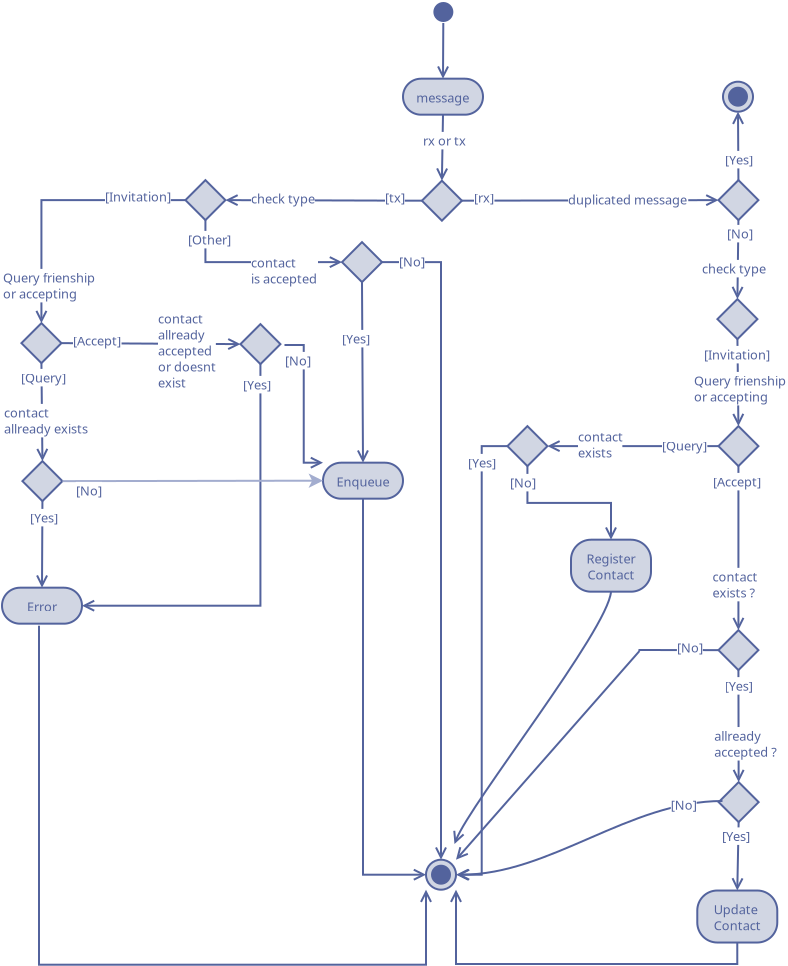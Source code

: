 <?xml version="1.0" encoding="UTF-8"?>
<dia:diagram xmlns:dia="http://www.lysator.liu.se/~alla/dia/">
  <dia:layer name="Background" visible="true" active="true">
    <dia:object type="Standard - ZigZagLine" version="1" id="O0">
      <dia:attribute name="obj_pos">
        <dia:point val="4.629,29.465"/>
      </dia:attribute>
      <dia:attribute name="obj_bb">
        <dia:rectangle val="4.579,29.415;6.667,35.681"/>
      </dia:attribute>
      <dia:attribute name="orth_points">
        <dia:point val="4.629,29.465"/>
        <dia:point val="5.592,29.465"/>
        <dia:point val="5.592,35.35"/>
        <dia:point val="6.555,35.35"/>
      </dia:attribute>
      <dia:attribute name="orth_orient">
        <dia:enum val="0"/>
        <dia:enum val="1"/>
        <dia:enum val="0"/>
      </dia:attribute>
      <dia:attribute name="autorouting">
        <dia:boolean val="true"/>
      </dia:attribute>
      <dia:attribute name="line_color">
        <dia:color val="#53639d"/>
      </dia:attribute>
      <dia:attribute name="end_arrow">
        <dia:enum val="1"/>
      </dia:attribute>
      <dia:attribute name="end_arrow_length">
        <dia:real val="0.5"/>
      </dia:attribute>
      <dia:attribute name="end_arrow_width">
        <dia:real val="0.5"/>
      </dia:attribute>
      <dia:connections>
        <dia:connection handle="1" to="O19" connection="0"/>
      </dia:connections>
    </dia:object>
    <dia:object type="Standard - Line" version="0" id="O1">
      <dia:attribute name="obj_pos">
        <dia:point val="8.505,26.321"/>
      </dia:attribute>
      <dia:attribute name="obj_bb">
        <dia:rectangle val="8.221,26.27;8.883,35.462"/>
      </dia:attribute>
      <dia:attribute name="conn_endpoints">
        <dia:point val="8.505,26.321"/>
        <dia:point val="8.555,35.35"/>
      </dia:attribute>
      <dia:attribute name="numcp">
        <dia:int val="1"/>
      </dia:attribute>
      <dia:attribute name="line_color">
        <dia:color val="#53639d"/>
      </dia:attribute>
      <dia:attribute name="end_arrow">
        <dia:enum val="1"/>
      </dia:attribute>
      <dia:attribute name="end_arrow_length">
        <dia:real val="0.5"/>
      </dia:attribute>
      <dia:attribute name="end_arrow_width">
        <dia:real val="0.5"/>
      </dia:attribute>
      <dia:connections>
        <dia:connection handle="0" to="O21" connection="3"/>
        <dia:connection handle="1" to="O19" connection="1"/>
      </dia:connections>
    </dia:object>
    <dia:object type="Standard - Line" version="0" id="O2">
      <dia:attribute name="obj_pos">
        <dia:point val="27.326,45.721"/>
      </dia:attribute>
      <dia:attribute name="obj_bb">
        <dia:rectangle val="27.005,45.671;27.666,51.433"/>
      </dia:attribute>
      <dia:attribute name="conn_endpoints">
        <dia:point val="27.326,45.721"/>
        <dia:point val="27.337,51.321"/>
      </dia:attribute>
      <dia:attribute name="numcp">
        <dia:int val="1"/>
      </dia:attribute>
      <dia:attribute name="line_color">
        <dia:color val="#53639d"/>
      </dia:attribute>
      <dia:attribute name="end_arrow">
        <dia:enum val="1"/>
      </dia:attribute>
      <dia:attribute name="end_arrow_length">
        <dia:real val="0.5"/>
      </dia:attribute>
      <dia:attribute name="end_arrow_width">
        <dia:real val="0.5"/>
      </dia:attribute>
      <dia:connections>
        <dia:connection handle="0" to="O63" connection="3"/>
        <dia:connection handle="1" to="O68" connection="1"/>
      </dia:connections>
    </dia:object>
    <dia:object type="UML - State Term" version="0" id="O3">
      <dia:attribute name="obj_pos">
        <dia:point val="12.073,12.315"/>
      </dia:attribute>
      <dia:attribute name="obj_bb">
        <dia:rectangle val="12.023,12.265;13.123,13.365"/>
      </dia:attribute>
      <dia:attribute name="meta">
        <dia:composite type="dict"/>
      </dia:attribute>
      <dia:attribute name="elem_corner">
        <dia:point val="12.073,12.315"/>
      </dia:attribute>
      <dia:attribute name="elem_width">
        <dia:real val="1"/>
      </dia:attribute>
      <dia:attribute name="elem_height">
        <dia:real val="1"/>
      </dia:attribute>
      <dia:attribute name="line_colour">
        <dia:color val="#53639d"/>
      </dia:attribute>
      <dia:attribute name="fill_colour">
        <dia:color val="#d1d6e3"/>
      </dia:attribute>
      <dia:attribute name="is_final">
        <dia:boolean val="false"/>
      </dia:attribute>
    </dia:object>
    <dia:object type="Standard - Line" version="0" id="O4">
      <dia:attribute name="obj_pos">
        <dia:point val="12.57,13.364"/>
      </dia:attribute>
      <dia:attribute name="obj_bb">
        <dia:rectangle val="12.227,13.313;12.889,16.262"/>
      </dia:attribute>
      <dia:attribute name="conn_endpoints">
        <dia:point val="12.57,13.364"/>
        <dia:point val="12.555,16.15"/>
      </dia:attribute>
      <dia:attribute name="numcp">
        <dia:int val="1"/>
      </dia:attribute>
      <dia:attribute name="line_color">
        <dia:color val="#53639d"/>
      </dia:attribute>
      <dia:attribute name="end_arrow">
        <dia:enum val="1"/>
      </dia:attribute>
      <dia:attribute name="end_arrow_length">
        <dia:real val="0.5"/>
      </dia:attribute>
      <dia:attribute name="end_arrow_width">
        <dia:real val="0.5"/>
      </dia:attribute>
      <dia:connections>
        <dia:connection handle="0" to="O3" connection="8"/>
        <dia:connection handle="1" to="O5" connection="1"/>
      </dia:connections>
    </dia:object>
    <dia:object type="UML - Activity" version="0" id="O5">
      <dia:attribute name="obj_pos">
        <dia:point val="10.555,16.15"/>
      </dia:attribute>
      <dia:attribute name="obj_bb">
        <dia:rectangle val="10.505,16.1;14.605,18"/>
      </dia:attribute>
      <dia:attribute name="meta">
        <dia:composite type="dict"/>
      </dia:attribute>
      <dia:attribute name="elem_corner">
        <dia:point val="10.555,16.15"/>
      </dia:attribute>
      <dia:attribute name="elem_width">
        <dia:real val="4"/>
      </dia:attribute>
      <dia:attribute name="elem_height">
        <dia:real val="1.8"/>
      </dia:attribute>
      <dia:attribute name="line_colour">
        <dia:color val="#53639d"/>
      </dia:attribute>
      <dia:attribute name="fill_colour">
        <dia:color val="#d1d6e3"/>
      </dia:attribute>
      <dia:attribute name="text">
        <dia:composite type="text">
          <dia:attribute name="string">
            <dia:string>#message#</dia:string>
          </dia:attribute>
          <dia:attribute name="font">
            <dia:font family="sans" style="0" name="Helvetica"/>
          </dia:attribute>
          <dia:attribute name="height">
            <dia:real val="0.8"/>
          </dia:attribute>
          <dia:attribute name="pos">
            <dia:point val="12.555,17.245"/>
          </dia:attribute>
          <dia:attribute name="color">
            <dia:color val="#53639d"/>
          </dia:attribute>
          <dia:attribute name="alignment">
            <dia:enum val="1"/>
          </dia:attribute>
        </dia:composite>
      </dia:attribute>
    </dia:object>
    <dia:object type="Standard - Line" version="0" id="O6">
      <dia:attribute name="obj_pos">
        <dia:point val="12.555,17.95"/>
      </dia:attribute>
      <dia:attribute name="obj_bb">
        <dia:rectangle val="12.178,17.899;12.84,21.362"/>
      </dia:attribute>
      <dia:attribute name="conn_endpoints">
        <dia:point val="12.555,17.95"/>
        <dia:point val="12.5,21.25"/>
      </dia:attribute>
      <dia:attribute name="numcp">
        <dia:int val="1"/>
      </dia:attribute>
      <dia:attribute name="line_color">
        <dia:color val="#53639d"/>
      </dia:attribute>
      <dia:attribute name="end_arrow">
        <dia:enum val="1"/>
      </dia:attribute>
      <dia:attribute name="end_arrow_length">
        <dia:real val="0.5"/>
      </dia:attribute>
      <dia:attribute name="end_arrow_width">
        <dia:real val="0.5"/>
      </dia:attribute>
      <dia:connections>
        <dia:connection handle="0" to="O5" connection="6"/>
        <dia:connection handle="1" to="O7" connection="1"/>
      </dia:connections>
    </dia:object>
    <dia:object type="UML - Branch" version="0" id="O7">
      <dia:attribute name="obj_pos">
        <dia:point val="11.5,21.25"/>
      </dia:attribute>
      <dia:attribute name="obj_bb">
        <dia:rectangle val="11.429,21.179;13.571,23.321"/>
      </dia:attribute>
      <dia:attribute name="meta">
        <dia:composite type="dict"/>
      </dia:attribute>
      <dia:attribute name="elem_corner">
        <dia:point val="11.5,21.25"/>
      </dia:attribute>
      <dia:attribute name="elem_width">
        <dia:real val="2"/>
      </dia:attribute>
      <dia:attribute name="elem_height">
        <dia:real val="2"/>
      </dia:attribute>
      <dia:attribute name="line_colour">
        <dia:color val="#53639d"/>
      </dia:attribute>
      <dia:attribute name="fill_colour">
        <dia:color val="#d1d6e3"/>
      </dia:attribute>
    </dia:object>
    <dia:object type="Standard - Text" version="1" id="O8">
      <dia:attribute name="obj_pos">
        <dia:point val="11.555,19.495"/>
      </dia:attribute>
      <dia:attribute name="obj_bb">
        <dia:rectangle val="11.555,18.9;13.87,19.648"/>
      </dia:attribute>
      <dia:attribute name="text">
        <dia:composite type="text">
          <dia:attribute name="string">
            <dia:string>#rx or tx#</dia:string>
          </dia:attribute>
          <dia:attribute name="font">
            <dia:font family="sans" style="0" name="Helvetica"/>
          </dia:attribute>
          <dia:attribute name="height">
            <dia:real val="0.8"/>
          </dia:attribute>
          <dia:attribute name="pos">
            <dia:point val="11.555,19.495"/>
          </dia:attribute>
          <dia:attribute name="color">
            <dia:color val="#53639d"/>
          </dia:attribute>
          <dia:attribute name="alignment">
            <dia:enum val="0"/>
          </dia:attribute>
        </dia:composite>
      </dia:attribute>
      <dia:attribute name="valign">
        <dia:enum val="3"/>
      </dia:attribute>
      <dia:attribute name="fill_color">
        <dia:color val="#ffffff"/>
      </dia:attribute>
      <dia:attribute name="show_background">
        <dia:boolean val="true"/>
      </dia:attribute>
    </dia:object>
    <dia:object type="UML - Branch" version="0" id="O9">
      <dia:attribute name="obj_pos">
        <dia:point val="-0.324,21.221"/>
      </dia:attribute>
      <dia:attribute name="obj_bb">
        <dia:rectangle val="-0.395,21.15;1.746,23.291"/>
      </dia:attribute>
      <dia:attribute name="meta">
        <dia:composite type="dict"/>
      </dia:attribute>
      <dia:attribute name="elem_corner">
        <dia:point val="-0.324,21.221"/>
      </dia:attribute>
      <dia:attribute name="elem_width">
        <dia:real val="2"/>
      </dia:attribute>
      <dia:attribute name="elem_height">
        <dia:real val="2"/>
      </dia:attribute>
      <dia:attribute name="line_colour">
        <dia:color val="#53639d"/>
      </dia:attribute>
      <dia:attribute name="fill_colour">
        <dia:color val="#d1d6e3"/>
      </dia:attribute>
    </dia:object>
    <dia:object type="Standard - Line" version="0" id="O10">
      <dia:attribute name="obj_pos">
        <dia:point val="11.5,22.25"/>
      </dia:attribute>
      <dia:attribute name="obj_bb">
        <dia:rectangle val="1.564,21.892;11.55,22.553"/>
      </dia:attribute>
      <dia:attribute name="conn_endpoints">
        <dia:point val="11.5,22.25"/>
        <dia:point val="1.676,22.221"/>
      </dia:attribute>
      <dia:attribute name="numcp">
        <dia:int val="1"/>
      </dia:attribute>
      <dia:attribute name="line_color">
        <dia:color val="#53639d"/>
      </dia:attribute>
      <dia:attribute name="end_arrow">
        <dia:enum val="1"/>
      </dia:attribute>
      <dia:attribute name="end_arrow_length">
        <dia:real val="0.5"/>
      </dia:attribute>
      <dia:attribute name="end_arrow_width">
        <dia:real val="0.5"/>
      </dia:attribute>
      <dia:connections>
        <dia:connection handle="0" to="O7" connection="0"/>
        <dia:connection handle="1" to="O9" connection="2"/>
      </dia:connections>
    </dia:object>
    <dia:object type="Standard - Text" version="1" id="O11">
      <dia:attribute name="obj_pos">
        <dia:point val="9.655,22.345"/>
      </dia:attribute>
      <dia:attribute name="obj_bb">
        <dia:rectangle val="9.655,21.75;10.785,22.497"/>
      </dia:attribute>
      <dia:attribute name="text">
        <dia:composite type="text">
          <dia:attribute name="string">
            <dia:string>#[tx]#</dia:string>
          </dia:attribute>
          <dia:attribute name="font">
            <dia:font family="sans" style="0" name="Helvetica"/>
          </dia:attribute>
          <dia:attribute name="height">
            <dia:real val="0.8"/>
          </dia:attribute>
          <dia:attribute name="pos">
            <dia:point val="9.655,22.345"/>
          </dia:attribute>
          <dia:attribute name="color">
            <dia:color val="#53639d"/>
          </dia:attribute>
          <dia:attribute name="alignment">
            <dia:enum val="0"/>
          </dia:attribute>
        </dia:composite>
      </dia:attribute>
      <dia:attribute name="valign">
        <dia:enum val="3"/>
      </dia:attribute>
      <dia:attribute name="fill_color">
        <dia:color val="#ffffff"/>
      </dia:attribute>
      <dia:attribute name="show_background">
        <dia:boolean val="true"/>
      </dia:attribute>
    </dia:object>
    <dia:object type="Standard - Text" version="1" id="O12">
      <dia:attribute name="obj_pos">
        <dia:point val="2.955,22.395"/>
      </dia:attribute>
      <dia:attribute name="obj_bb">
        <dia:rectangle val="2.955,21.8;6.465,22.547"/>
      </dia:attribute>
      <dia:attribute name="text">
        <dia:composite type="text">
          <dia:attribute name="string">
            <dia:string>#check type#</dia:string>
          </dia:attribute>
          <dia:attribute name="font">
            <dia:font family="sans" style="0" name="Helvetica"/>
          </dia:attribute>
          <dia:attribute name="height">
            <dia:real val="0.8"/>
          </dia:attribute>
          <dia:attribute name="pos">
            <dia:point val="2.955,22.395"/>
          </dia:attribute>
          <dia:attribute name="color">
            <dia:color val="#53639d"/>
          </dia:attribute>
          <dia:attribute name="alignment">
            <dia:enum val="0"/>
          </dia:attribute>
        </dia:composite>
      </dia:attribute>
      <dia:attribute name="valign">
        <dia:enum val="3"/>
      </dia:attribute>
      <dia:attribute name="fill_color">
        <dia:color val="#ffffff"/>
      </dia:attribute>
      <dia:attribute name="show_background">
        <dia:boolean val="true"/>
      </dia:attribute>
    </dia:object>
    <dia:object type="UML - Activity" version="0" id="O13">
      <dia:attribute name="obj_pos">
        <dia:point val="25.269,56.741"/>
      </dia:attribute>
      <dia:attribute name="obj_bb">
        <dia:rectangle val="25.219,56.691;29.319,59.391"/>
      </dia:attribute>
      <dia:attribute name="meta">
        <dia:composite type="dict"/>
      </dia:attribute>
      <dia:attribute name="elem_corner">
        <dia:point val="25.269,56.741"/>
      </dia:attribute>
      <dia:attribute name="elem_width">
        <dia:real val="4"/>
      </dia:attribute>
      <dia:attribute name="elem_height">
        <dia:real val="2.6"/>
      </dia:attribute>
      <dia:attribute name="line_colour">
        <dia:color val="#53639d"/>
      </dia:attribute>
      <dia:attribute name="fill_colour">
        <dia:color val="#d1d6e3"/>
      </dia:attribute>
      <dia:attribute name="text">
        <dia:composite type="text">
          <dia:attribute name="string">
            <dia:string>#Update 
Contact#</dia:string>
          </dia:attribute>
          <dia:attribute name="font">
            <dia:font family="sans" style="0" name="Helvetica"/>
          </dia:attribute>
          <dia:attribute name="height">
            <dia:real val="0.8"/>
          </dia:attribute>
          <dia:attribute name="pos">
            <dia:point val="27.269,57.836"/>
          </dia:attribute>
          <dia:attribute name="color">
            <dia:color val="#53639d"/>
          </dia:attribute>
          <dia:attribute name="alignment">
            <dia:enum val="1"/>
          </dia:attribute>
        </dia:composite>
      </dia:attribute>
    </dia:object>
    <dia:object type="UML - Branch" version="0" id="O14">
      <dia:attribute name="obj_pos">
        <dia:point val="-8.524,28.371"/>
      </dia:attribute>
      <dia:attribute name="obj_bb">
        <dia:rectangle val="-8.595,28.3;-6.454,30.441"/>
      </dia:attribute>
      <dia:attribute name="meta">
        <dia:composite type="dict"/>
      </dia:attribute>
      <dia:attribute name="elem_corner">
        <dia:point val="-8.524,28.371"/>
      </dia:attribute>
      <dia:attribute name="elem_width">
        <dia:real val="2"/>
      </dia:attribute>
      <dia:attribute name="elem_height">
        <dia:real val="2"/>
      </dia:attribute>
      <dia:attribute name="line_colour">
        <dia:color val="#53639d"/>
      </dia:attribute>
      <dia:attribute name="fill_colour">
        <dia:color val="#d1d6e3"/>
      </dia:attribute>
    </dia:object>
    <dia:object type="Standard - ZigZagLine" version="1" id="O15">
      <dia:attribute name="obj_pos">
        <dia:point val="-0.324,22.221"/>
      </dia:attribute>
      <dia:attribute name="obj_bb">
        <dia:rectangle val="-7.855,22.171;-0.274,28.483"/>
      </dia:attribute>
      <dia:attribute name="orth_points">
        <dia:point val="-0.324,22.221"/>
        <dia:point val="-7.524,22.221"/>
        <dia:point val="-7.524,28.371"/>
      </dia:attribute>
      <dia:attribute name="orth_orient">
        <dia:enum val="0"/>
        <dia:enum val="1"/>
      </dia:attribute>
      <dia:attribute name="autorouting">
        <dia:boolean val="true"/>
      </dia:attribute>
      <dia:attribute name="line_color">
        <dia:color val="#53639d"/>
      </dia:attribute>
      <dia:attribute name="end_arrow">
        <dia:enum val="1"/>
      </dia:attribute>
      <dia:attribute name="end_arrow_length">
        <dia:real val="0.5"/>
      </dia:attribute>
      <dia:attribute name="end_arrow_width">
        <dia:real val="0.5"/>
      </dia:attribute>
      <dia:connections>
        <dia:connection handle="0" to="O9" connection="0"/>
        <dia:connection handle="1" to="O14" connection="1"/>
      </dia:connections>
    </dia:object>
    <dia:object type="Standard - Text" version="1" id="O16">
      <dia:attribute name="obj_pos">
        <dia:point val="-4.345,22.295"/>
      </dia:attribute>
      <dia:attribute name="obj_bb">
        <dia:rectangle val="-4.345,21.7;-0.825,22.448"/>
      </dia:attribute>
      <dia:attribute name="text">
        <dia:composite type="text">
          <dia:attribute name="string">
            <dia:string>#[Invitation]#</dia:string>
          </dia:attribute>
          <dia:attribute name="font">
            <dia:font family="sans" style="0" name="Helvetica"/>
          </dia:attribute>
          <dia:attribute name="height">
            <dia:real val="0.8"/>
          </dia:attribute>
          <dia:attribute name="pos">
            <dia:point val="-4.345,22.295"/>
          </dia:attribute>
          <dia:attribute name="color">
            <dia:color val="#53639d"/>
          </dia:attribute>
          <dia:attribute name="alignment">
            <dia:enum val="0"/>
          </dia:attribute>
        </dia:composite>
      </dia:attribute>
      <dia:attribute name="valign">
        <dia:enum val="3"/>
      </dia:attribute>
      <dia:attribute name="fill_color">
        <dia:color val="#ffffff"/>
      </dia:attribute>
      <dia:attribute name="show_background">
        <dia:boolean val="true"/>
      </dia:attribute>
    </dia:object>
    <dia:object type="Standard - Text" version="1" id="O17">
      <dia:attribute name="obj_pos">
        <dia:point val="-9.445,26.345"/>
      </dia:attribute>
      <dia:attribute name="obj_bb">
        <dia:rectangle val="-9.445,25.75;-4.508,27.297"/>
      </dia:attribute>
      <dia:attribute name="text">
        <dia:composite type="text">
          <dia:attribute name="string">
            <dia:string>#Query frienship
or accepting#</dia:string>
          </dia:attribute>
          <dia:attribute name="font">
            <dia:font family="sans" style="0" name="Helvetica"/>
          </dia:attribute>
          <dia:attribute name="height">
            <dia:real val="0.8"/>
          </dia:attribute>
          <dia:attribute name="pos">
            <dia:point val="-9.445,26.345"/>
          </dia:attribute>
          <dia:attribute name="color">
            <dia:color val="#53639d"/>
          </dia:attribute>
          <dia:attribute name="alignment">
            <dia:enum val="0"/>
          </dia:attribute>
        </dia:composite>
      </dia:attribute>
      <dia:attribute name="valign">
        <dia:enum val="3"/>
      </dia:attribute>
      <dia:attribute name="fill_color">
        <dia:color val="#ffffff"/>
      </dia:attribute>
      <dia:attribute name="show_background">
        <dia:boolean val="true"/>
      </dia:attribute>
    </dia:object>
    <dia:object type="UML - Activity" version="0" id="O18">
      <dia:attribute name="obj_pos">
        <dia:point val="-9.495,41.6"/>
      </dia:attribute>
      <dia:attribute name="obj_bb">
        <dia:rectangle val="-9.545,41.55;-5.445,43.45"/>
      </dia:attribute>
      <dia:attribute name="meta">
        <dia:composite type="dict"/>
      </dia:attribute>
      <dia:attribute name="elem_corner">
        <dia:point val="-9.495,41.6"/>
      </dia:attribute>
      <dia:attribute name="elem_width">
        <dia:real val="4"/>
      </dia:attribute>
      <dia:attribute name="elem_height">
        <dia:real val="1.8"/>
      </dia:attribute>
      <dia:attribute name="line_colour">
        <dia:color val="#53639d"/>
      </dia:attribute>
      <dia:attribute name="fill_colour">
        <dia:color val="#d1d6e3"/>
      </dia:attribute>
      <dia:attribute name="text">
        <dia:composite type="text">
          <dia:attribute name="string">
            <dia:string>#Error#</dia:string>
          </dia:attribute>
          <dia:attribute name="font">
            <dia:font family="sans" style="0" name="Helvetica"/>
          </dia:attribute>
          <dia:attribute name="height">
            <dia:real val="0.8"/>
          </dia:attribute>
          <dia:attribute name="pos">
            <dia:point val="-7.495,42.695"/>
          </dia:attribute>
          <dia:attribute name="color">
            <dia:color val="#53639d"/>
          </dia:attribute>
          <dia:attribute name="alignment">
            <dia:enum val="1"/>
          </dia:attribute>
        </dia:composite>
      </dia:attribute>
    </dia:object>
    <dia:object type="UML - Activity" version="0" id="O19">
      <dia:attribute name="obj_pos">
        <dia:point val="6.555,35.35"/>
      </dia:attribute>
      <dia:attribute name="obj_bb">
        <dia:rectangle val="6.505,35.3;10.605,37.2"/>
      </dia:attribute>
      <dia:attribute name="meta">
        <dia:composite type="dict"/>
      </dia:attribute>
      <dia:attribute name="elem_corner">
        <dia:point val="6.555,35.35"/>
      </dia:attribute>
      <dia:attribute name="elem_width">
        <dia:real val="4"/>
      </dia:attribute>
      <dia:attribute name="elem_height">
        <dia:real val="1.8"/>
      </dia:attribute>
      <dia:attribute name="line_colour">
        <dia:color val="#53639d"/>
      </dia:attribute>
      <dia:attribute name="fill_colour">
        <dia:color val="#d1d6e3"/>
      </dia:attribute>
      <dia:attribute name="text">
        <dia:composite type="text">
          <dia:attribute name="string">
            <dia:string>#Enqueue#</dia:string>
          </dia:attribute>
          <dia:attribute name="font">
            <dia:font family="sans" style="0" name="Helvetica"/>
          </dia:attribute>
          <dia:attribute name="height">
            <dia:real val="0.8"/>
          </dia:attribute>
          <dia:attribute name="pos">
            <dia:point val="8.555,36.445"/>
          </dia:attribute>
          <dia:attribute name="color">
            <dia:color val="#53639d"/>
          </dia:attribute>
          <dia:attribute name="alignment">
            <dia:enum val="1"/>
          </dia:attribute>
        </dia:composite>
      </dia:attribute>
    </dia:object>
    <dia:object type="UML - State Term" version="0" id="O20">
      <dia:attribute name="obj_pos">
        <dia:point val="11.705,55.2"/>
      </dia:attribute>
      <dia:attribute name="obj_bb">
        <dia:rectangle val="11.655,55.15;13.255,56.75"/>
      </dia:attribute>
      <dia:attribute name="meta">
        <dia:composite type="dict"/>
      </dia:attribute>
      <dia:attribute name="elem_corner">
        <dia:point val="11.705,55.2"/>
      </dia:attribute>
      <dia:attribute name="elem_width">
        <dia:real val="1.5"/>
      </dia:attribute>
      <dia:attribute name="elem_height">
        <dia:real val="1.5"/>
      </dia:attribute>
      <dia:attribute name="line_colour">
        <dia:color val="#53639d"/>
      </dia:attribute>
      <dia:attribute name="fill_colour">
        <dia:color val="#d1d6e3"/>
      </dia:attribute>
      <dia:attribute name="is_final">
        <dia:boolean val="true"/>
      </dia:attribute>
    </dia:object>
    <dia:object type="UML - Branch" version="0" id="O21">
      <dia:attribute name="obj_pos">
        <dia:point val="7.505,24.321"/>
      </dia:attribute>
      <dia:attribute name="obj_bb">
        <dia:rectangle val="7.434,24.25;9.576,26.391"/>
      </dia:attribute>
      <dia:attribute name="meta">
        <dia:composite type="dict"/>
      </dia:attribute>
      <dia:attribute name="elem_corner">
        <dia:point val="7.505,24.321"/>
      </dia:attribute>
      <dia:attribute name="elem_width">
        <dia:real val="2"/>
      </dia:attribute>
      <dia:attribute name="elem_height">
        <dia:real val="2"/>
      </dia:attribute>
      <dia:attribute name="line_colour">
        <dia:color val="#53639d"/>
      </dia:attribute>
      <dia:attribute name="fill_colour">
        <dia:color val="#d1d6e3"/>
      </dia:attribute>
    </dia:object>
    <dia:object type="Standard - ZigZagLine" version="1" id="O22">
      <dia:attribute name="obj_pos">
        <dia:point val="0.676,23.221"/>
      </dia:attribute>
      <dia:attribute name="obj_bb">
        <dia:rectangle val="0.626,23.171;7.617,25.652"/>
      </dia:attribute>
      <dia:attribute name="orth_points">
        <dia:point val="0.676,23.221"/>
        <dia:point val="0.676,25.321"/>
        <dia:point val="7.505,25.321"/>
      </dia:attribute>
      <dia:attribute name="orth_orient">
        <dia:enum val="1"/>
        <dia:enum val="0"/>
      </dia:attribute>
      <dia:attribute name="autorouting">
        <dia:boolean val="true"/>
      </dia:attribute>
      <dia:attribute name="line_color">
        <dia:color val="#53639d"/>
      </dia:attribute>
      <dia:attribute name="end_arrow">
        <dia:enum val="1"/>
      </dia:attribute>
      <dia:attribute name="end_arrow_length">
        <dia:real val="0.5"/>
      </dia:attribute>
      <dia:attribute name="end_arrow_width">
        <dia:real val="0.5"/>
      </dia:attribute>
      <dia:connections>
        <dia:connection handle="0" to="O9" connection="3"/>
        <dia:connection handle="1" to="O21" connection="0"/>
      </dia:connections>
    </dia:object>
    <dia:object type="Standard - Text" version="1" id="O23">
      <dia:attribute name="obj_pos">
        <dia:point val="-0.195,24.445"/>
      </dia:attribute>
      <dia:attribute name="obj_bb">
        <dia:rectangle val="-0.195,23.85;2.123,24.598"/>
      </dia:attribute>
      <dia:attribute name="text">
        <dia:composite type="text">
          <dia:attribute name="string">
            <dia:string>#[Other]#</dia:string>
          </dia:attribute>
          <dia:attribute name="font">
            <dia:font family="sans" style="0" name="Helvetica"/>
          </dia:attribute>
          <dia:attribute name="height">
            <dia:real val="0.8"/>
          </dia:attribute>
          <dia:attribute name="pos">
            <dia:point val="-0.195,24.445"/>
          </dia:attribute>
          <dia:attribute name="color">
            <dia:color val="#53639d"/>
          </dia:attribute>
          <dia:attribute name="alignment">
            <dia:enum val="0"/>
          </dia:attribute>
        </dia:composite>
      </dia:attribute>
      <dia:attribute name="valign">
        <dia:enum val="3"/>
      </dia:attribute>
      <dia:attribute name="fill_color">
        <dia:color val="#ffffff"/>
      </dia:attribute>
      <dia:attribute name="show_background">
        <dia:boolean val="true"/>
      </dia:attribute>
    </dia:object>
    <dia:object type="Standard - Text" version="1" id="O24">
      <dia:attribute name="obj_pos">
        <dia:point val="2.955,25.595"/>
      </dia:attribute>
      <dia:attribute name="obj_bb">
        <dia:rectangle val="2.955,25;6.62,26.547"/>
      </dia:attribute>
      <dia:attribute name="text">
        <dia:composite type="text">
          <dia:attribute name="string">
            <dia:string>#contact
is accepted#</dia:string>
          </dia:attribute>
          <dia:attribute name="font">
            <dia:font family="sans" style="0" name="Helvetica"/>
          </dia:attribute>
          <dia:attribute name="height">
            <dia:real val="0.8"/>
          </dia:attribute>
          <dia:attribute name="pos">
            <dia:point val="2.955,25.595"/>
          </dia:attribute>
          <dia:attribute name="color">
            <dia:color val="#53639d"/>
          </dia:attribute>
          <dia:attribute name="alignment">
            <dia:enum val="0"/>
          </dia:attribute>
        </dia:composite>
      </dia:attribute>
      <dia:attribute name="valign">
        <dia:enum val="3"/>
      </dia:attribute>
      <dia:attribute name="fill_color">
        <dia:color val="#ffffff"/>
      </dia:attribute>
      <dia:attribute name="show_background">
        <dia:boolean val="true"/>
      </dia:attribute>
    </dia:object>
    <dia:object type="Standard - Text" version="1" id="O25">
      <dia:attribute name="obj_pos">
        <dia:point val="7.505,29.395"/>
      </dia:attribute>
      <dia:attribute name="obj_bb">
        <dia:rectangle val="7.486,28.781;9.037,29.585"/>
      </dia:attribute>
      <dia:attribute name="text">
        <dia:composite type="text">
          <dia:attribute name="string">
            <dia:string>#[Yes]#</dia:string>
          </dia:attribute>
          <dia:attribute name="font">
            <dia:font family="sans" style="0" name="Helvetica"/>
          </dia:attribute>
          <dia:attribute name="height">
            <dia:real val="0.8"/>
          </dia:attribute>
          <dia:attribute name="pos">
            <dia:point val="7.505,29.395"/>
          </dia:attribute>
          <dia:attribute name="color">
            <dia:color val="#53639d"/>
          </dia:attribute>
          <dia:attribute name="alignment">
            <dia:enum val="0"/>
          </dia:attribute>
        </dia:composite>
      </dia:attribute>
      <dia:attribute name="valign">
        <dia:enum val="3"/>
      </dia:attribute>
      <dia:attribute name="fill_color">
        <dia:color val="#ffffff"/>
      </dia:attribute>
      <dia:attribute name="show_background">
        <dia:boolean val="true"/>
      </dia:attribute>
    </dia:object>
    <dia:object type="Standard - ZigZagLine" version="1" id="O26">
      <dia:attribute name="obj_pos">
        <dia:point val="9.505,25.321"/>
      </dia:attribute>
      <dia:attribute name="obj_bb">
        <dia:rectangle val="9.455,25.271;12.786,55.312"/>
      </dia:attribute>
      <dia:attribute name="orth_points">
        <dia:point val="9.505,25.321"/>
        <dia:point val="12.455,25.321"/>
        <dia:point val="12.455,55.2"/>
      </dia:attribute>
      <dia:attribute name="orth_orient">
        <dia:enum val="0"/>
        <dia:enum val="1"/>
      </dia:attribute>
      <dia:attribute name="autorouting">
        <dia:boolean val="false"/>
      </dia:attribute>
      <dia:attribute name="line_color">
        <dia:color val="#53639d"/>
      </dia:attribute>
      <dia:attribute name="end_arrow">
        <dia:enum val="1"/>
      </dia:attribute>
      <dia:attribute name="end_arrow_length">
        <dia:real val="0.5"/>
      </dia:attribute>
      <dia:attribute name="end_arrow_width">
        <dia:real val="0.5"/>
      </dia:attribute>
      <dia:connections>
        <dia:connection handle="0" to="O21" connection="2"/>
        <dia:connection handle="1" to="O20" connection="1"/>
      </dia:connections>
    </dia:object>
    <dia:object type="Standard - Text" version="1" id="O27">
      <dia:attribute name="obj_pos">
        <dia:point val="10.355,25.545"/>
      </dia:attribute>
      <dia:attribute name="obj_bb">
        <dia:rectangle val="10.355,24.95;11.727,25.698"/>
      </dia:attribute>
      <dia:attribute name="text">
        <dia:composite type="text">
          <dia:attribute name="string">
            <dia:string>#[No]#</dia:string>
          </dia:attribute>
          <dia:attribute name="font">
            <dia:font family="sans" style="0" name="Helvetica"/>
          </dia:attribute>
          <dia:attribute name="height">
            <dia:real val="0.8"/>
          </dia:attribute>
          <dia:attribute name="pos">
            <dia:point val="10.355,25.545"/>
          </dia:attribute>
          <dia:attribute name="color">
            <dia:color val="#53639d"/>
          </dia:attribute>
          <dia:attribute name="alignment">
            <dia:enum val="0"/>
          </dia:attribute>
        </dia:composite>
      </dia:attribute>
      <dia:attribute name="valign">
        <dia:enum val="3"/>
      </dia:attribute>
      <dia:attribute name="fill_color">
        <dia:color val="#ffffff"/>
      </dia:attribute>
      <dia:attribute name="show_background">
        <dia:boolean val="true"/>
      </dia:attribute>
    </dia:object>
    <dia:object type="UML - Branch" version="0" id="O28">
      <dia:attribute name="obj_pos">
        <dia:point val="26.326,21.221"/>
      </dia:attribute>
      <dia:attribute name="obj_bb">
        <dia:rectangle val="26.255,21.15;28.396,23.291"/>
      </dia:attribute>
      <dia:attribute name="meta">
        <dia:composite type="dict"/>
      </dia:attribute>
      <dia:attribute name="elem_corner">
        <dia:point val="26.326,21.221"/>
      </dia:attribute>
      <dia:attribute name="elem_width">
        <dia:real val="2"/>
      </dia:attribute>
      <dia:attribute name="elem_height">
        <dia:real val="2"/>
      </dia:attribute>
      <dia:attribute name="line_colour">
        <dia:color val="#53639d"/>
      </dia:attribute>
      <dia:attribute name="fill_colour">
        <dia:color val="#d1d6e3"/>
      </dia:attribute>
    </dia:object>
    <dia:object type="Standard - Line" version="0" id="O29">
      <dia:attribute name="obj_pos">
        <dia:point val="13.5,22.25"/>
      </dia:attribute>
      <dia:attribute name="obj_bb">
        <dia:rectangle val="13.45,21.891;26.438,22.553"/>
      </dia:attribute>
      <dia:attribute name="conn_endpoints">
        <dia:point val="13.5,22.25"/>
        <dia:point val="26.326,22.221"/>
      </dia:attribute>
      <dia:attribute name="numcp">
        <dia:int val="1"/>
      </dia:attribute>
      <dia:attribute name="line_color">
        <dia:color val="#53639d"/>
      </dia:attribute>
      <dia:attribute name="end_arrow">
        <dia:enum val="1"/>
      </dia:attribute>
      <dia:attribute name="end_arrow_length">
        <dia:real val="0.5"/>
      </dia:attribute>
      <dia:attribute name="end_arrow_width">
        <dia:real val="0.5"/>
      </dia:attribute>
      <dia:connections>
        <dia:connection handle="0" to="O7" connection="2"/>
        <dia:connection handle="1" to="O28" connection="0"/>
      </dia:connections>
    </dia:object>
    <dia:object type="Standard - Text" version="1" id="O30">
      <dia:attribute name="obj_pos">
        <dia:point val="18.805,22.445"/>
      </dia:attribute>
      <dia:attribute name="obj_bb">
        <dia:rectangle val="18.805,21.85;25.258,22.598"/>
      </dia:attribute>
      <dia:attribute name="text">
        <dia:composite type="text">
          <dia:attribute name="string">
            <dia:string>#duplicated message#</dia:string>
          </dia:attribute>
          <dia:attribute name="font">
            <dia:font family="sans" style="0" name="Helvetica"/>
          </dia:attribute>
          <dia:attribute name="height">
            <dia:real val="0.8"/>
          </dia:attribute>
          <dia:attribute name="pos">
            <dia:point val="18.805,22.445"/>
          </dia:attribute>
          <dia:attribute name="color">
            <dia:color val="#53639d"/>
          </dia:attribute>
          <dia:attribute name="alignment">
            <dia:enum val="0"/>
          </dia:attribute>
        </dia:composite>
      </dia:attribute>
      <dia:attribute name="valign">
        <dia:enum val="3"/>
      </dia:attribute>
      <dia:attribute name="fill_color">
        <dia:color val="#ffffff"/>
      </dia:attribute>
      <dia:attribute name="show_background">
        <dia:boolean val="true"/>
      </dia:attribute>
    </dia:object>
    <dia:object type="Standard - Text" version="1" id="O31">
      <dia:attribute name="obj_pos">
        <dia:point val="14.105,22.345"/>
      </dia:attribute>
      <dia:attribute name="obj_bb">
        <dia:rectangle val="14.105,21.731;15.249,22.535"/>
      </dia:attribute>
      <dia:attribute name="text">
        <dia:composite type="text">
          <dia:attribute name="string">
            <dia:string>#[rx]#</dia:string>
          </dia:attribute>
          <dia:attribute name="font">
            <dia:font family="sans" style="0" name="Helvetica"/>
          </dia:attribute>
          <dia:attribute name="height">
            <dia:real val="0.8"/>
          </dia:attribute>
          <dia:attribute name="pos">
            <dia:point val="14.105,22.345"/>
          </dia:attribute>
          <dia:attribute name="color">
            <dia:color val="#53639d"/>
          </dia:attribute>
          <dia:attribute name="alignment">
            <dia:enum val="0"/>
          </dia:attribute>
        </dia:composite>
      </dia:attribute>
      <dia:attribute name="valign">
        <dia:enum val="3"/>
      </dia:attribute>
      <dia:attribute name="fill_color">
        <dia:color val="#ffffff"/>
      </dia:attribute>
      <dia:attribute name="show_background">
        <dia:boolean val="true"/>
      </dia:attribute>
    </dia:object>
    <dia:object type="UML - State Term" version="0" id="O32">
      <dia:attribute name="obj_pos">
        <dia:point val="26.555,16.3"/>
      </dia:attribute>
      <dia:attribute name="obj_bb">
        <dia:rectangle val="26.505,16.25;28.105,17.85"/>
      </dia:attribute>
      <dia:attribute name="meta">
        <dia:composite type="dict"/>
      </dia:attribute>
      <dia:attribute name="elem_corner">
        <dia:point val="26.555,16.3"/>
      </dia:attribute>
      <dia:attribute name="elem_width">
        <dia:real val="1.5"/>
      </dia:attribute>
      <dia:attribute name="elem_height">
        <dia:real val="1.5"/>
      </dia:attribute>
      <dia:attribute name="line_colour">
        <dia:color val="#53639d"/>
      </dia:attribute>
      <dia:attribute name="fill_colour">
        <dia:color val="#d1d6e3"/>
      </dia:attribute>
      <dia:attribute name="is_final">
        <dia:boolean val="true"/>
      </dia:attribute>
    </dia:object>
    <dia:object type="Standard - Line" version="0" id="O33">
      <dia:attribute name="obj_pos">
        <dia:point val="27.326,21.221"/>
      </dia:attribute>
      <dia:attribute name="obj_bb">
        <dia:rectangle val="26.977,17.688;27.639,21.271"/>
      </dia:attribute>
      <dia:attribute name="conn_endpoints">
        <dia:point val="27.326,21.221"/>
        <dia:point val="27.305,17.8"/>
      </dia:attribute>
      <dia:attribute name="numcp">
        <dia:int val="1"/>
      </dia:attribute>
      <dia:attribute name="line_color">
        <dia:color val="#53639d"/>
      </dia:attribute>
      <dia:attribute name="end_arrow">
        <dia:enum val="1"/>
      </dia:attribute>
      <dia:attribute name="end_arrow_length">
        <dia:real val="0.5"/>
      </dia:attribute>
      <dia:attribute name="end_arrow_width">
        <dia:real val="0.5"/>
      </dia:attribute>
      <dia:connections>
        <dia:connection handle="0" to="O28" connection="1"/>
        <dia:connection handle="1" to="O32" connection="6"/>
      </dia:connections>
    </dia:object>
    <dia:object type="Standard - Text" version="1" id="O34">
      <dia:attribute name="obj_pos">
        <dia:point val="26.655,20.445"/>
      </dia:attribute>
      <dia:attribute name="obj_bb">
        <dia:rectangle val="26.636,19.831;28.188,20.635"/>
      </dia:attribute>
      <dia:attribute name="text">
        <dia:composite type="text">
          <dia:attribute name="string">
            <dia:string>#[Yes]#</dia:string>
          </dia:attribute>
          <dia:attribute name="font">
            <dia:font family="sans" style="0" name="Helvetica"/>
          </dia:attribute>
          <dia:attribute name="height">
            <dia:real val="0.8"/>
          </dia:attribute>
          <dia:attribute name="pos">
            <dia:point val="26.655,20.445"/>
          </dia:attribute>
          <dia:attribute name="color">
            <dia:color val="#53639d"/>
          </dia:attribute>
          <dia:attribute name="alignment">
            <dia:enum val="0"/>
          </dia:attribute>
        </dia:composite>
      </dia:attribute>
      <dia:attribute name="valign">
        <dia:enum val="3"/>
      </dia:attribute>
      <dia:attribute name="fill_color">
        <dia:color val="#ffffff"/>
      </dia:attribute>
      <dia:attribute name="show_background">
        <dia:boolean val="true"/>
      </dia:attribute>
    </dia:object>
    <dia:object type="UML - Branch" version="0" id="O35">
      <dia:attribute name="obj_pos">
        <dia:point val="26.276,27.171"/>
      </dia:attribute>
      <dia:attribute name="obj_bb">
        <dia:rectangle val="26.205,27.1;28.346,29.241"/>
      </dia:attribute>
      <dia:attribute name="meta">
        <dia:composite type="dict"/>
      </dia:attribute>
      <dia:attribute name="elem_corner">
        <dia:point val="26.276,27.171"/>
      </dia:attribute>
      <dia:attribute name="elem_width">
        <dia:real val="2"/>
      </dia:attribute>
      <dia:attribute name="elem_height">
        <dia:real val="2"/>
      </dia:attribute>
      <dia:attribute name="line_colour">
        <dia:color val="#53639d"/>
      </dia:attribute>
      <dia:attribute name="fill_colour">
        <dia:color val="#d1d6e3"/>
      </dia:attribute>
    </dia:object>
    <dia:object type="Standard - Line" version="0" id="O36">
      <dia:attribute name="obj_pos">
        <dia:point val="27.326,23.221"/>
      </dia:attribute>
      <dia:attribute name="obj_bb">
        <dia:rectangle val="26.952,23.17;27.613,27.282"/>
      </dia:attribute>
      <dia:attribute name="conn_endpoints">
        <dia:point val="27.326,23.221"/>
        <dia:point val="27.276,27.171"/>
      </dia:attribute>
      <dia:attribute name="numcp">
        <dia:int val="1"/>
      </dia:attribute>
      <dia:attribute name="line_color">
        <dia:color val="#53639d"/>
      </dia:attribute>
      <dia:attribute name="end_arrow">
        <dia:enum val="1"/>
      </dia:attribute>
      <dia:attribute name="end_arrow_length">
        <dia:real val="0.5"/>
      </dia:attribute>
      <dia:attribute name="end_arrow_width">
        <dia:real val="0.5"/>
      </dia:attribute>
      <dia:connections>
        <dia:connection handle="0" to="O28" connection="3"/>
        <dia:connection handle="1" to="O35" connection="1"/>
      </dia:connections>
    </dia:object>
    <dia:object type="Standard - Text" version="1" id="O37">
      <dia:attribute name="obj_pos">
        <dia:point val="26.755,24.145"/>
      </dia:attribute>
      <dia:attribute name="obj_bb">
        <dia:rectangle val="26.736,23.531;28.128,24.335"/>
      </dia:attribute>
      <dia:attribute name="text">
        <dia:composite type="text">
          <dia:attribute name="string">
            <dia:string>#[No]#</dia:string>
          </dia:attribute>
          <dia:attribute name="font">
            <dia:font family="sans" style="0" name="Helvetica"/>
          </dia:attribute>
          <dia:attribute name="height">
            <dia:real val="0.8"/>
          </dia:attribute>
          <dia:attribute name="pos">
            <dia:point val="26.755,24.145"/>
          </dia:attribute>
          <dia:attribute name="color">
            <dia:color val="#53639d"/>
          </dia:attribute>
          <dia:attribute name="alignment">
            <dia:enum val="0"/>
          </dia:attribute>
        </dia:composite>
      </dia:attribute>
      <dia:attribute name="valign">
        <dia:enum val="3"/>
      </dia:attribute>
      <dia:attribute name="fill_color">
        <dia:color val="#ffffff"/>
      </dia:attribute>
      <dia:attribute name="show_background">
        <dia:boolean val="true"/>
      </dia:attribute>
    </dia:object>
    <dia:object type="Standard - Text" version="1" id="O38">
      <dia:attribute name="obj_pos">
        <dia:point val="25.505,25.895"/>
      </dia:attribute>
      <dia:attribute name="obj_bb">
        <dia:rectangle val="25.486,25.281;29.015,26.085"/>
      </dia:attribute>
      <dia:attribute name="text">
        <dia:composite type="text">
          <dia:attribute name="string">
            <dia:string>#check type#</dia:string>
          </dia:attribute>
          <dia:attribute name="font">
            <dia:font family="sans" style="0" name="Helvetica"/>
          </dia:attribute>
          <dia:attribute name="height">
            <dia:real val="0.8"/>
          </dia:attribute>
          <dia:attribute name="pos">
            <dia:point val="25.505,25.895"/>
          </dia:attribute>
          <dia:attribute name="color">
            <dia:color val="#53639d"/>
          </dia:attribute>
          <dia:attribute name="alignment">
            <dia:enum val="0"/>
          </dia:attribute>
        </dia:composite>
      </dia:attribute>
      <dia:attribute name="valign">
        <dia:enum val="3"/>
      </dia:attribute>
      <dia:attribute name="fill_color">
        <dia:color val="#ffffff"/>
      </dia:attribute>
      <dia:attribute name="show_background">
        <dia:boolean val="true"/>
      </dia:attribute>
    </dia:object>
    <dia:object type="UML - Branch" version="0" id="O39">
      <dia:attribute name="obj_pos">
        <dia:point val="26.326,33.521"/>
      </dia:attribute>
      <dia:attribute name="obj_bb">
        <dia:rectangle val="26.255,33.45;28.396,35.591"/>
      </dia:attribute>
      <dia:attribute name="meta">
        <dia:composite type="dict"/>
      </dia:attribute>
      <dia:attribute name="elem_corner">
        <dia:point val="26.326,33.521"/>
      </dia:attribute>
      <dia:attribute name="elem_width">
        <dia:real val="2"/>
      </dia:attribute>
      <dia:attribute name="elem_height">
        <dia:real val="2"/>
      </dia:attribute>
      <dia:attribute name="line_colour">
        <dia:color val="#53639d"/>
      </dia:attribute>
      <dia:attribute name="fill_colour">
        <dia:color val="#d1d6e3"/>
      </dia:attribute>
    </dia:object>
    <dia:object type="Standard - Line" version="0" id="O40">
      <dia:attribute name="obj_pos">
        <dia:point val="27.276,29.171"/>
      </dia:attribute>
      <dia:attribute name="obj_bb">
        <dia:rectangle val="26.988,29.12;27.65,33.633"/>
      </dia:attribute>
      <dia:attribute name="conn_endpoints">
        <dia:point val="27.276,29.171"/>
        <dia:point val="27.326,33.521"/>
      </dia:attribute>
      <dia:attribute name="numcp">
        <dia:int val="1"/>
      </dia:attribute>
      <dia:attribute name="line_color">
        <dia:color val="#53639d"/>
      </dia:attribute>
      <dia:attribute name="end_arrow">
        <dia:enum val="1"/>
      </dia:attribute>
      <dia:attribute name="end_arrow_length">
        <dia:real val="0.5"/>
      </dia:attribute>
      <dia:attribute name="end_arrow_width">
        <dia:real val="0.5"/>
      </dia:attribute>
      <dia:connections>
        <dia:connection handle="0" to="O35" connection="3"/>
        <dia:connection handle="1" to="O39" connection="1"/>
      </dia:connections>
    </dia:object>
    <dia:object type="Standard - Text" version="1" id="O41">
      <dia:attribute name="obj_pos">
        <dia:point val="25.605,30.195"/>
      </dia:attribute>
      <dia:attribute name="obj_bb">
        <dia:rectangle val="25.586,29.581;29.125,30.385"/>
      </dia:attribute>
      <dia:attribute name="text">
        <dia:composite type="text">
          <dia:attribute name="string">
            <dia:string>#[Invitation]#</dia:string>
          </dia:attribute>
          <dia:attribute name="font">
            <dia:font family="sans" style="0" name="Helvetica"/>
          </dia:attribute>
          <dia:attribute name="height">
            <dia:real val="0.8"/>
          </dia:attribute>
          <dia:attribute name="pos">
            <dia:point val="25.605,30.195"/>
          </dia:attribute>
          <dia:attribute name="color">
            <dia:color val="#53639d"/>
          </dia:attribute>
          <dia:attribute name="alignment">
            <dia:enum val="0"/>
          </dia:attribute>
        </dia:composite>
      </dia:attribute>
      <dia:attribute name="valign">
        <dia:enum val="3"/>
      </dia:attribute>
      <dia:attribute name="fill_color">
        <dia:color val="#ffffff"/>
      </dia:attribute>
      <dia:attribute name="show_background">
        <dia:boolean val="true"/>
      </dia:attribute>
    </dia:object>
    <dia:object type="UML - Branch" version="0" id="O42">
      <dia:attribute name="obj_pos">
        <dia:point val="-8.474,35.271"/>
      </dia:attribute>
      <dia:attribute name="obj_bb">
        <dia:rectangle val="-8.545,35.2;-6.404,37.341"/>
      </dia:attribute>
      <dia:attribute name="meta">
        <dia:composite type="dict"/>
      </dia:attribute>
      <dia:attribute name="elem_corner">
        <dia:point val="-8.474,35.271"/>
      </dia:attribute>
      <dia:attribute name="elem_width">
        <dia:real val="2"/>
      </dia:attribute>
      <dia:attribute name="elem_height">
        <dia:real val="2"/>
      </dia:attribute>
      <dia:attribute name="line_colour">
        <dia:color val="#53639d"/>
      </dia:attribute>
      <dia:attribute name="fill_colour">
        <dia:color val="#d1d6e3"/>
      </dia:attribute>
    </dia:object>
    <dia:object type="Standard - Line" version="0" id="O43">
      <dia:attribute name="obj_pos">
        <dia:point val="-7.524,30.371"/>
      </dia:attribute>
      <dia:attribute name="obj_bb">
        <dia:rectangle val="-7.811,30.32;-7.149,35.383"/>
      </dia:attribute>
      <dia:attribute name="conn_endpoints">
        <dia:point val="-7.524,30.371"/>
        <dia:point val="-7.474,35.271"/>
      </dia:attribute>
      <dia:attribute name="numcp">
        <dia:int val="1"/>
      </dia:attribute>
      <dia:attribute name="line_color">
        <dia:color val="#53639d"/>
      </dia:attribute>
      <dia:attribute name="end_arrow">
        <dia:enum val="1"/>
      </dia:attribute>
      <dia:attribute name="end_arrow_length">
        <dia:real val="0.5"/>
      </dia:attribute>
      <dia:attribute name="end_arrow_width">
        <dia:real val="0.5"/>
      </dia:attribute>
      <dia:connections>
        <dia:connection handle="0" to="O14" connection="3"/>
        <dia:connection handle="1" to="O42" connection="1"/>
      </dia:connections>
    </dia:object>
    <dia:object type="Standard - Text" version="1" id="O44">
      <dia:attribute name="obj_pos">
        <dia:point val="-8.545,31.345"/>
      </dia:attribute>
      <dia:attribute name="obj_bb">
        <dia:rectangle val="-8.545,30.731;-6.079,31.535"/>
      </dia:attribute>
      <dia:attribute name="text">
        <dia:composite type="text">
          <dia:attribute name="string">
            <dia:string>#[Query]#</dia:string>
          </dia:attribute>
          <dia:attribute name="font">
            <dia:font family="sans" style="0" name="Helvetica"/>
          </dia:attribute>
          <dia:attribute name="height">
            <dia:real val="0.8"/>
          </dia:attribute>
          <dia:attribute name="pos">
            <dia:point val="-8.545,31.345"/>
          </dia:attribute>
          <dia:attribute name="color">
            <dia:color val="#53639d"/>
          </dia:attribute>
          <dia:attribute name="alignment">
            <dia:enum val="0"/>
          </dia:attribute>
        </dia:composite>
      </dia:attribute>
      <dia:attribute name="valign">
        <dia:enum val="3"/>
      </dia:attribute>
      <dia:attribute name="fill_color">
        <dia:color val="#ffffff"/>
      </dia:attribute>
      <dia:attribute name="show_background">
        <dia:boolean val="true"/>
      </dia:attribute>
    </dia:object>
    <dia:object type="Standard - Text" version="1" id="O45">
      <dia:attribute name="obj_pos">
        <dia:point val="-9.395,33.095"/>
      </dia:attribute>
      <dia:attribute name="obj_bb">
        <dia:rectangle val="-9.395,32.5;-4.765,34.047"/>
      </dia:attribute>
      <dia:attribute name="text">
        <dia:composite type="text">
          <dia:attribute name="string">
            <dia:string>#contact
allready exists#</dia:string>
          </dia:attribute>
          <dia:attribute name="font">
            <dia:font family="sans" style="0" name="Helvetica"/>
          </dia:attribute>
          <dia:attribute name="height">
            <dia:real val="0.8"/>
          </dia:attribute>
          <dia:attribute name="pos">
            <dia:point val="-9.395,33.095"/>
          </dia:attribute>
          <dia:attribute name="color">
            <dia:color val="#53639d"/>
          </dia:attribute>
          <dia:attribute name="alignment">
            <dia:enum val="0"/>
          </dia:attribute>
        </dia:composite>
      </dia:attribute>
      <dia:attribute name="valign">
        <dia:enum val="3"/>
      </dia:attribute>
      <dia:attribute name="fill_color">
        <dia:color val="#ffffff"/>
      </dia:attribute>
      <dia:attribute name="show_background">
        <dia:boolean val="true"/>
      </dia:attribute>
    </dia:object>
    <dia:object type="Standard - Line" version="0" id="O46">
      <dia:attribute name="obj_pos">
        <dia:point val="-7.474,37.271"/>
      </dia:attribute>
      <dia:attribute name="obj_bb">
        <dia:rectangle val="-7.823,37.221;-7.161,41.712"/>
      </dia:attribute>
      <dia:attribute name="conn_endpoints">
        <dia:point val="-7.474,37.271"/>
        <dia:point val="-7.495,41.6"/>
      </dia:attribute>
      <dia:attribute name="numcp">
        <dia:int val="1"/>
      </dia:attribute>
      <dia:attribute name="line_color">
        <dia:color val="#53639d"/>
      </dia:attribute>
      <dia:attribute name="end_arrow">
        <dia:enum val="1"/>
      </dia:attribute>
      <dia:attribute name="end_arrow_length">
        <dia:real val="0.5"/>
      </dia:attribute>
      <dia:attribute name="end_arrow_width">
        <dia:real val="0.5"/>
      </dia:attribute>
      <dia:connections>
        <dia:connection handle="0" to="O42" connection="3"/>
        <dia:connection handle="1" to="O18" connection="1"/>
      </dia:connections>
    </dia:object>
    <dia:object type="Standard - Text" version="1" id="O47">
      <dia:attribute name="obj_pos">
        <dia:point val="-8.095,38.345"/>
      </dia:attribute>
      <dia:attribute name="obj_bb">
        <dia:rectangle val="-8.114,37.731;-6.562,38.535"/>
      </dia:attribute>
      <dia:attribute name="text">
        <dia:composite type="text">
          <dia:attribute name="string">
            <dia:string>#[Yes]#</dia:string>
          </dia:attribute>
          <dia:attribute name="font">
            <dia:font family="sans" style="0" name="Helvetica"/>
          </dia:attribute>
          <dia:attribute name="height">
            <dia:real val="0.8"/>
          </dia:attribute>
          <dia:attribute name="pos">
            <dia:point val="-8.095,38.345"/>
          </dia:attribute>
          <dia:attribute name="color">
            <dia:color val="#53639d"/>
          </dia:attribute>
          <dia:attribute name="alignment">
            <dia:enum val="0"/>
          </dia:attribute>
        </dia:composite>
      </dia:attribute>
      <dia:attribute name="valign">
        <dia:enum val="3"/>
      </dia:attribute>
      <dia:attribute name="fill_color">
        <dia:color val="#ffffff"/>
      </dia:attribute>
      <dia:attribute name="show_background">
        <dia:boolean val="true"/>
      </dia:attribute>
    </dia:object>
    <dia:object type="UML - Branch" version="0" id="O48">
      <dia:attribute name="obj_pos">
        <dia:point val="2.426,28.421"/>
      </dia:attribute>
      <dia:attribute name="obj_bb">
        <dia:rectangle val="2.355,28.35;4.496,30.491"/>
      </dia:attribute>
      <dia:attribute name="meta">
        <dia:composite type="dict"/>
      </dia:attribute>
      <dia:attribute name="elem_corner">
        <dia:point val="2.426,28.421"/>
      </dia:attribute>
      <dia:attribute name="elem_width">
        <dia:real val="2"/>
      </dia:attribute>
      <dia:attribute name="elem_height">
        <dia:real val="2"/>
      </dia:attribute>
      <dia:attribute name="line_colour">
        <dia:color val="#53639d"/>
      </dia:attribute>
      <dia:attribute name="fill_colour">
        <dia:color val="#d1d6e3"/>
      </dia:attribute>
    </dia:object>
    <dia:object type="Standard - Line" version="0" id="O49">
      <dia:attribute name="obj_pos">
        <dia:point val="-6.524,29.371"/>
      </dia:attribute>
      <dia:attribute name="obj_bb">
        <dia:rectangle val="-6.575,29.087;2.538,29.748"/>
      </dia:attribute>
      <dia:attribute name="conn_endpoints">
        <dia:point val="-6.524,29.371"/>
        <dia:point val="2.426,29.421"/>
      </dia:attribute>
      <dia:attribute name="numcp">
        <dia:int val="1"/>
      </dia:attribute>
      <dia:attribute name="line_color">
        <dia:color val="#53639d"/>
      </dia:attribute>
      <dia:attribute name="end_arrow">
        <dia:enum val="1"/>
      </dia:attribute>
      <dia:attribute name="end_arrow_length">
        <dia:real val="0.5"/>
      </dia:attribute>
      <dia:attribute name="end_arrow_width">
        <dia:real val="0.5"/>
      </dia:attribute>
      <dia:connections>
        <dia:connection handle="0" to="O14" connection="2"/>
        <dia:connection handle="1" to="O48" connection="0"/>
      </dia:connections>
    </dia:object>
    <dia:object type="Standard - Text" version="1" id="O50">
      <dia:attribute name="obj_pos">
        <dia:point val="-5.945,29.495"/>
      </dia:attribute>
      <dia:attribute name="obj_bb">
        <dia:rectangle val="-5.945,28.9;-3.26,29.648"/>
      </dia:attribute>
      <dia:attribute name="text">
        <dia:composite type="text">
          <dia:attribute name="string">
            <dia:string>#[Accept]#</dia:string>
          </dia:attribute>
          <dia:attribute name="font">
            <dia:font family="sans" style="0" name="Helvetica"/>
          </dia:attribute>
          <dia:attribute name="height">
            <dia:real val="0.8"/>
          </dia:attribute>
          <dia:attribute name="pos">
            <dia:point val="-5.945,29.495"/>
          </dia:attribute>
          <dia:attribute name="color">
            <dia:color val="#53639d"/>
          </dia:attribute>
          <dia:attribute name="alignment">
            <dia:enum val="0"/>
          </dia:attribute>
        </dia:composite>
      </dia:attribute>
      <dia:attribute name="valign">
        <dia:enum val="3"/>
      </dia:attribute>
      <dia:attribute name="fill_color">
        <dia:color val="#ffffff"/>
      </dia:attribute>
      <dia:attribute name="show_background">
        <dia:boolean val="true"/>
      </dia:attribute>
    </dia:object>
    <dia:object type="Standard - Text" version="1" id="O51">
      <dia:attribute name="obj_pos">
        <dia:point val="-1.695,28.395"/>
      </dia:attribute>
      <dia:attribute name="obj_bb">
        <dia:rectangle val="-1.695,27.8;1.345,31.747"/>
      </dia:attribute>
      <dia:attribute name="text">
        <dia:composite type="text">
          <dia:attribute name="string">
            <dia:string>#contact
allready 
accepted
or doesnt
exist#</dia:string>
          </dia:attribute>
          <dia:attribute name="font">
            <dia:font family="sans" style="0" name="Helvetica"/>
          </dia:attribute>
          <dia:attribute name="height">
            <dia:real val="0.8"/>
          </dia:attribute>
          <dia:attribute name="pos">
            <dia:point val="-1.695,28.395"/>
          </dia:attribute>
          <dia:attribute name="color">
            <dia:color val="#53639d"/>
          </dia:attribute>
          <dia:attribute name="alignment">
            <dia:enum val="0"/>
          </dia:attribute>
        </dia:composite>
      </dia:attribute>
      <dia:attribute name="valign">
        <dia:enum val="3"/>
      </dia:attribute>
      <dia:attribute name="fill_color">
        <dia:color val="#ffffff"/>
      </dia:attribute>
      <dia:attribute name="show_background">
        <dia:boolean val="true"/>
      </dia:attribute>
    </dia:object>
    <dia:object type="Standard - ZigZagLine" version="1" id="O52">
      <dia:attribute name="obj_pos">
        <dia:point val="3.426,30.421"/>
      </dia:attribute>
      <dia:attribute name="obj_bb">
        <dia:rectangle val="-5.607,30.371;3.476,42.831"/>
      </dia:attribute>
      <dia:attribute name="orth_points">
        <dia:point val="3.426,30.421"/>
        <dia:point val="3.426,42.5"/>
        <dia:point val="-5.495,42.5"/>
      </dia:attribute>
      <dia:attribute name="orth_orient">
        <dia:enum val="1"/>
        <dia:enum val="0"/>
      </dia:attribute>
      <dia:attribute name="autorouting">
        <dia:boolean val="true"/>
      </dia:attribute>
      <dia:attribute name="line_color">
        <dia:color val="#53639d"/>
      </dia:attribute>
      <dia:attribute name="end_arrow">
        <dia:enum val="1"/>
      </dia:attribute>
      <dia:attribute name="end_arrow_length">
        <dia:real val="0.5"/>
      </dia:attribute>
      <dia:attribute name="end_arrow_width">
        <dia:real val="0.5"/>
      </dia:attribute>
      <dia:connections>
        <dia:connection handle="0" to="O48" connection="3"/>
        <dia:connection handle="1" to="O18" connection="4"/>
      </dia:connections>
    </dia:object>
    <dia:object type="Standard - Text" version="1" id="O53">
      <dia:attribute name="obj_pos">
        <dia:point val="2.555,31.695"/>
      </dia:attribute>
      <dia:attribute name="obj_bb">
        <dia:rectangle val="2.536,31.081;4.088,31.885"/>
      </dia:attribute>
      <dia:attribute name="text">
        <dia:composite type="text">
          <dia:attribute name="string">
            <dia:string>#[Yes]#</dia:string>
          </dia:attribute>
          <dia:attribute name="font">
            <dia:font family="sans" style="0" name="Helvetica"/>
          </dia:attribute>
          <dia:attribute name="height">
            <dia:real val="0.8"/>
          </dia:attribute>
          <dia:attribute name="pos">
            <dia:point val="2.555,31.695"/>
          </dia:attribute>
          <dia:attribute name="color">
            <dia:color val="#53639d"/>
          </dia:attribute>
          <dia:attribute name="alignment">
            <dia:enum val="0"/>
          </dia:attribute>
        </dia:composite>
      </dia:attribute>
      <dia:attribute name="valign">
        <dia:enum val="3"/>
      </dia:attribute>
      <dia:attribute name="fill_color">
        <dia:color val="#ffffff"/>
      </dia:attribute>
      <dia:attribute name="show_background">
        <dia:boolean val="true"/>
      </dia:attribute>
    </dia:object>
    <dia:object type="Standard - Text" version="1" id="O54">
      <dia:attribute name="obj_pos">
        <dia:point val="4.655,30.495"/>
      </dia:attribute>
      <dia:attribute name="obj_bb">
        <dia:rectangle val="4.636,29.881;6.027,30.685"/>
      </dia:attribute>
      <dia:attribute name="text">
        <dia:composite type="text">
          <dia:attribute name="string">
            <dia:string>#[No]#</dia:string>
          </dia:attribute>
          <dia:attribute name="font">
            <dia:font family="sans" style="0" name="Helvetica"/>
          </dia:attribute>
          <dia:attribute name="height">
            <dia:real val="0.8"/>
          </dia:attribute>
          <dia:attribute name="pos">
            <dia:point val="4.655,30.495"/>
          </dia:attribute>
          <dia:attribute name="color">
            <dia:color val="#53639d"/>
          </dia:attribute>
          <dia:attribute name="alignment">
            <dia:enum val="0"/>
          </dia:attribute>
        </dia:composite>
      </dia:attribute>
      <dia:attribute name="valign">
        <dia:enum val="3"/>
      </dia:attribute>
      <dia:attribute name="fill_color">
        <dia:color val="#ffffff"/>
      </dia:attribute>
      <dia:attribute name="show_background">
        <dia:boolean val="true"/>
      </dia:attribute>
    </dia:object>
    <dia:object type="UML - Branch" version="0" id="O55">
      <dia:attribute name="obj_pos">
        <dia:point val="15.776,33.521"/>
      </dia:attribute>
      <dia:attribute name="obj_bb">
        <dia:rectangle val="15.705,33.45;17.846,35.591"/>
      </dia:attribute>
      <dia:attribute name="meta">
        <dia:composite type="dict"/>
      </dia:attribute>
      <dia:attribute name="elem_corner">
        <dia:point val="15.776,33.521"/>
      </dia:attribute>
      <dia:attribute name="elem_width">
        <dia:real val="2"/>
      </dia:attribute>
      <dia:attribute name="elem_height">
        <dia:real val="2"/>
      </dia:attribute>
      <dia:attribute name="line_colour">
        <dia:color val="#53639d"/>
      </dia:attribute>
      <dia:attribute name="fill_colour">
        <dia:color val="#d1d6e3"/>
      </dia:attribute>
    </dia:object>
    <dia:object type="Standard - Text" version="1" id="O56">
      <dia:attribute name="obj_pos">
        <dia:point val="25.105,31.495"/>
      </dia:attribute>
      <dia:attribute name="obj_bb">
        <dia:rectangle val="25.086,30.881;30.043,32.485"/>
      </dia:attribute>
      <dia:attribute name="text">
        <dia:composite type="text">
          <dia:attribute name="string">
            <dia:string>#Query frienship
or accepting#</dia:string>
          </dia:attribute>
          <dia:attribute name="font">
            <dia:font family="sans" style="0" name="Helvetica"/>
          </dia:attribute>
          <dia:attribute name="height">
            <dia:real val="0.8"/>
          </dia:attribute>
          <dia:attribute name="pos">
            <dia:point val="25.105,31.495"/>
          </dia:attribute>
          <dia:attribute name="color">
            <dia:color val="#53639d"/>
          </dia:attribute>
          <dia:attribute name="alignment">
            <dia:enum val="0"/>
          </dia:attribute>
        </dia:composite>
      </dia:attribute>
      <dia:attribute name="valign">
        <dia:enum val="3"/>
      </dia:attribute>
      <dia:attribute name="fill_color">
        <dia:color val="#ffffff"/>
      </dia:attribute>
      <dia:attribute name="show_background">
        <dia:boolean val="true"/>
      </dia:attribute>
    </dia:object>
    <dia:object type="Standard - Line" version="0" id="O57">
      <dia:attribute name="obj_pos">
        <dia:point val="26.326,34.521"/>
      </dia:attribute>
      <dia:attribute name="obj_bb">
        <dia:rectangle val="17.664,34.19;26.376,34.852"/>
      </dia:attribute>
      <dia:attribute name="conn_endpoints">
        <dia:point val="26.326,34.521"/>
        <dia:point val="17.776,34.521"/>
      </dia:attribute>
      <dia:attribute name="numcp">
        <dia:int val="1"/>
      </dia:attribute>
      <dia:attribute name="line_color">
        <dia:color val="#53639d"/>
      </dia:attribute>
      <dia:attribute name="end_arrow">
        <dia:enum val="1"/>
      </dia:attribute>
      <dia:attribute name="end_arrow_length">
        <dia:real val="0.5"/>
      </dia:attribute>
      <dia:attribute name="end_arrow_width">
        <dia:real val="0.5"/>
      </dia:attribute>
      <dia:connections>
        <dia:connection handle="0" to="O39" connection="0"/>
        <dia:connection handle="1" to="O55" connection="2"/>
      </dia:connections>
    </dia:object>
    <dia:object type="Standard - Text" version="1" id="O58">
      <dia:attribute name="obj_pos">
        <dia:point val="23.505,34.745"/>
      </dia:attribute>
      <dia:attribute name="obj_bb">
        <dia:rectangle val="23.505,34.15;25.953,34.898"/>
      </dia:attribute>
      <dia:attribute name="text">
        <dia:composite type="text">
          <dia:attribute name="string">
            <dia:string>#[Query]#</dia:string>
          </dia:attribute>
          <dia:attribute name="font">
            <dia:font family="sans" style="0" name="Helvetica"/>
          </dia:attribute>
          <dia:attribute name="height">
            <dia:real val="0.8"/>
          </dia:attribute>
          <dia:attribute name="pos">
            <dia:point val="23.505,34.745"/>
          </dia:attribute>
          <dia:attribute name="color">
            <dia:color val="#53639d"/>
          </dia:attribute>
          <dia:attribute name="alignment">
            <dia:enum val="0"/>
          </dia:attribute>
        </dia:composite>
      </dia:attribute>
      <dia:attribute name="valign">
        <dia:enum val="3"/>
      </dia:attribute>
      <dia:attribute name="fill_color">
        <dia:color val="#ffffff"/>
      </dia:attribute>
      <dia:attribute name="show_background">
        <dia:boolean val="true"/>
      </dia:attribute>
    </dia:object>
    <dia:object type="Standard - Text" version="1" id="O59">
      <dia:attribute name="obj_pos">
        <dia:point val="19.305,34.295"/>
      </dia:attribute>
      <dia:attribute name="obj_bb">
        <dia:rectangle val="19.305,33.7;21.7,35.248"/>
      </dia:attribute>
      <dia:attribute name="text">
        <dia:composite type="text">
          <dia:attribute name="string">
            <dia:string>#contact
exists#</dia:string>
          </dia:attribute>
          <dia:attribute name="font">
            <dia:font family="sans" style="0" name="Helvetica"/>
          </dia:attribute>
          <dia:attribute name="height">
            <dia:real val="0.8"/>
          </dia:attribute>
          <dia:attribute name="pos">
            <dia:point val="19.305,34.295"/>
          </dia:attribute>
          <dia:attribute name="color">
            <dia:color val="#53639d"/>
          </dia:attribute>
          <dia:attribute name="alignment">
            <dia:enum val="0"/>
          </dia:attribute>
        </dia:composite>
      </dia:attribute>
      <dia:attribute name="valign">
        <dia:enum val="3"/>
      </dia:attribute>
      <dia:attribute name="fill_color">
        <dia:color val="#ffffff"/>
      </dia:attribute>
      <dia:attribute name="show_background">
        <dia:boolean val="true"/>
      </dia:attribute>
    </dia:object>
    <dia:object type="Standard - ZigZagLine" version="1" id="O60">
      <dia:attribute name="obj_pos">
        <dia:point val="15.776,34.521"/>
      </dia:attribute>
      <dia:attribute name="obj_bb">
        <dia:rectangle val="13.093,34.471;15.826,56.281"/>
      </dia:attribute>
      <dia:attribute name="orth_points">
        <dia:point val="15.776,34.521"/>
        <dia:point val="14.49,34.521"/>
        <dia:point val="14.49,55.95"/>
        <dia:point val="13.205,55.95"/>
      </dia:attribute>
      <dia:attribute name="orth_orient">
        <dia:enum val="0"/>
        <dia:enum val="1"/>
        <dia:enum val="0"/>
      </dia:attribute>
      <dia:attribute name="autorouting">
        <dia:boolean val="true"/>
      </dia:attribute>
      <dia:attribute name="line_color">
        <dia:color val="#53639d"/>
      </dia:attribute>
      <dia:attribute name="end_arrow">
        <dia:enum val="1"/>
      </dia:attribute>
      <dia:attribute name="end_arrow_length">
        <dia:real val="0.5"/>
      </dia:attribute>
      <dia:attribute name="end_arrow_width">
        <dia:real val="0.5"/>
      </dia:attribute>
      <dia:connections>
        <dia:connection handle="0" to="O55" connection="0"/>
        <dia:connection handle="1" to="O20" connection="4"/>
      </dia:connections>
    </dia:object>
    <dia:object type="Standard - Text" version="1" id="O61">
      <dia:attribute name="obj_pos">
        <dia:point val="13.805,35.595"/>
      </dia:attribute>
      <dia:attribute name="obj_bb">
        <dia:rectangle val="13.805,35;15.338,35.748"/>
      </dia:attribute>
      <dia:attribute name="text">
        <dia:composite type="text">
          <dia:attribute name="string">
            <dia:string>#[Yes]#</dia:string>
          </dia:attribute>
          <dia:attribute name="font">
            <dia:font family="sans" style="0" name="Helvetica"/>
          </dia:attribute>
          <dia:attribute name="height">
            <dia:real val="0.8"/>
          </dia:attribute>
          <dia:attribute name="pos">
            <dia:point val="13.805,35.595"/>
          </dia:attribute>
          <dia:attribute name="color">
            <dia:color val="#53639d"/>
          </dia:attribute>
          <dia:attribute name="alignment">
            <dia:enum val="0"/>
          </dia:attribute>
        </dia:composite>
      </dia:attribute>
      <dia:attribute name="valign">
        <dia:enum val="3"/>
      </dia:attribute>
      <dia:attribute name="fill_color">
        <dia:color val="#ffffff"/>
      </dia:attribute>
      <dia:attribute name="show_background">
        <dia:boolean val="true"/>
      </dia:attribute>
    </dia:object>
    <dia:object type="UML - Activity" version="0" id="O62">
      <dia:attribute name="obj_pos">
        <dia:point val="18.955,39.2"/>
      </dia:attribute>
      <dia:attribute name="obj_bb">
        <dia:rectangle val="18.905,39.15;23.005,41.85"/>
      </dia:attribute>
      <dia:attribute name="meta">
        <dia:composite type="dict"/>
      </dia:attribute>
      <dia:attribute name="elem_corner">
        <dia:point val="18.955,39.2"/>
      </dia:attribute>
      <dia:attribute name="elem_width">
        <dia:real val="4"/>
      </dia:attribute>
      <dia:attribute name="elem_height">
        <dia:real val="2.6"/>
      </dia:attribute>
      <dia:attribute name="line_colour">
        <dia:color val="#53639d"/>
      </dia:attribute>
      <dia:attribute name="fill_colour">
        <dia:color val="#d1d6e3"/>
      </dia:attribute>
      <dia:attribute name="text">
        <dia:composite type="text">
          <dia:attribute name="string">
            <dia:string>#Register
Contact#</dia:string>
          </dia:attribute>
          <dia:attribute name="font">
            <dia:font family="sans" style="0" name="Helvetica"/>
          </dia:attribute>
          <dia:attribute name="height">
            <dia:real val="0.8"/>
          </dia:attribute>
          <dia:attribute name="pos">
            <dia:point val="20.955,40.295"/>
          </dia:attribute>
          <dia:attribute name="color">
            <dia:color val="#53639d"/>
          </dia:attribute>
          <dia:attribute name="alignment">
            <dia:enum val="1"/>
          </dia:attribute>
        </dia:composite>
      </dia:attribute>
    </dia:object>
    <dia:object type="UML - Branch" version="0" id="O63">
      <dia:attribute name="obj_pos">
        <dia:point val="26.326,43.721"/>
      </dia:attribute>
      <dia:attribute name="obj_bb">
        <dia:rectangle val="26.255,43.65;28.396,45.791"/>
      </dia:attribute>
      <dia:attribute name="meta">
        <dia:composite type="dict"/>
      </dia:attribute>
      <dia:attribute name="elem_corner">
        <dia:point val="26.326,43.721"/>
      </dia:attribute>
      <dia:attribute name="elem_width">
        <dia:real val="2"/>
      </dia:attribute>
      <dia:attribute name="elem_height">
        <dia:real val="2"/>
      </dia:attribute>
      <dia:attribute name="line_colour">
        <dia:color val="#53639d"/>
      </dia:attribute>
      <dia:attribute name="fill_colour">
        <dia:color val="#d1d6e3"/>
      </dia:attribute>
    </dia:object>
    <dia:object type="Standard - Line" version="0" id="O64">
      <dia:attribute name="obj_pos">
        <dia:point val="27.326,35.521"/>
      </dia:attribute>
      <dia:attribute name="obj_bb">
        <dia:rectangle val="26.995,35.471;27.657,43.833"/>
      </dia:attribute>
      <dia:attribute name="conn_endpoints">
        <dia:point val="27.326,35.521"/>
        <dia:point val="27.326,43.721"/>
      </dia:attribute>
      <dia:attribute name="numcp">
        <dia:int val="1"/>
      </dia:attribute>
      <dia:attribute name="line_color">
        <dia:color val="#53639d"/>
      </dia:attribute>
      <dia:attribute name="end_arrow">
        <dia:enum val="1"/>
      </dia:attribute>
      <dia:attribute name="end_arrow_length">
        <dia:real val="0.5"/>
      </dia:attribute>
      <dia:attribute name="end_arrow_width">
        <dia:real val="0.5"/>
      </dia:attribute>
      <dia:connections>
        <dia:connection handle="0" to="O39" connection="3"/>
        <dia:connection handle="1" to="O63" connection="1"/>
      </dia:connections>
    </dia:object>
    <dia:object type="Standard - Text" version="1" id="O65">
      <dia:attribute name="obj_pos">
        <dia:point val="26.055,36.545"/>
      </dia:attribute>
      <dia:attribute name="obj_bb">
        <dia:rectangle val="26.036,35.931;28.74,36.735"/>
      </dia:attribute>
      <dia:attribute name="text">
        <dia:composite type="text">
          <dia:attribute name="string">
            <dia:string>#[Accept]#</dia:string>
          </dia:attribute>
          <dia:attribute name="font">
            <dia:font family="sans" style="0" name="Helvetica"/>
          </dia:attribute>
          <dia:attribute name="height">
            <dia:real val="0.8"/>
          </dia:attribute>
          <dia:attribute name="pos">
            <dia:point val="26.055,36.545"/>
          </dia:attribute>
          <dia:attribute name="color">
            <dia:color val="#53639d"/>
          </dia:attribute>
          <dia:attribute name="alignment">
            <dia:enum val="0"/>
          </dia:attribute>
        </dia:composite>
      </dia:attribute>
      <dia:attribute name="valign">
        <dia:enum val="3"/>
      </dia:attribute>
      <dia:attribute name="fill_color">
        <dia:color val="#ffffff"/>
      </dia:attribute>
      <dia:attribute name="show_background">
        <dia:boolean val="true"/>
      </dia:attribute>
    </dia:object>
    <dia:object type="Standard - Text" version="1" id="O66">
      <dia:attribute name="obj_pos">
        <dia:point val="26.03,41.292"/>
      </dia:attribute>
      <dia:attribute name="obj_bb">
        <dia:rectangle val="26.03,40.697;28.43,42.244"/>
      </dia:attribute>
      <dia:attribute name="text">
        <dia:composite type="text">
          <dia:attribute name="string">
            <dia:string>#contact
exists ?#</dia:string>
          </dia:attribute>
          <dia:attribute name="font">
            <dia:font family="sans" style="0" name="Helvetica"/>
          </dia:attribute>
          <dia:attribute name="height">
            <dia:real val="0.8"/>
          </dia:attribute>
          <dia:attribute name="pos">
            <dia:point val="26.03,41.292"/>
          </dia:attribute>
          <dia:attribute name="color">
            <dia:color val="#53639d"/>
          </dia:attribute>
          <dia:attribute name="alignment">
            <dia:enum val="0"/>
          </dia:attribute>
        </dia:composite>
      </dia:attribute>
      <dia:attribute name="valign">
        <dia:enum val="3"/>
      </dia:attribute>
      <dia:attribute name="fill_color">
        <dia:color val="#ffffff"/>
      </dia:attribute>
      <dia:attribute name="show_background">
        <dia:boolean val="true"/>
      </dia:attribute>
    </dia:object>
    <dia:object type="Standard - ZigZagLine" version="1" id="O67">
      <dia:attribute name="obj_pos">
        <dia:point val="-7.645,43.5"/>
      </dia:attribute>
      <dia:attribute name="obj_bb">
        <dia:rectangle val="-7.695,43.45;12.036,60.5"/>
      </dia:attribute>
      <dia:attribute name="orth_points">
        <dia:point val="-7.645,43.5"/>
        <dia:point val="-7.645,60.45"/>
        <dia:point val="11.705,60.45"/>
        <dia:point val="11.705,56.7"/>
      </dia:attribute>
      <dia:attribute name="orth_orient">
        <dia:enum val="1"/>
        <dia:enum val="0"/>
        <dia:enum val="1"/>
      </dia:attribute>
      <dia:attribute name="autorouting">
        <dia:boolean val="false"/>
      </dia:attribute>
      <dia:attribute name="line_color">
        <dia:color val="#53639d"/>
      </dia:attribute>
      <dia:attribute name="end_arrow">
        <dia:enum val="1"/>
      </dia:attribute>
      <dia:attribute name="end_arrow_length">
        <dia:real val="0.5"/>
      </dia:attribute>
      <dia:attribute name="end_arrow_width">
        <dia:real val="0.5"/>
      </dia:attribute>
      <dia:connections>
        <dia:connection handle="1" to="O20" connection="5"/>
      </dia:connections>
    </dia:object>
    <dia:object type="UML - Branch" version="0" id="O68">
      <dia:attribute name="obj_pos">
        <dia:point val="26.337,51.321"/>
      </dia:attribute>
      <dia:attribute name="obj_bb">
        <dia:rectangle val="26.266,51.25;28.407,53.392"/>
      </dia:attribute>
      <dia:attribute name="meta">
        <dia:composite type="dict"/>
      </dia:attribute>
      <dia:attribute name="elem_corner">
        <dia:point val="26.337,51.321"/>
      </dia:attribute>
      <dia:attribute name="elem_width">
        <dia:real val="2"/>
      </dia:attribute>
      <dia:attribute name="elem_height">
        <dia:real val="2"/>
      </dia:attribute>
      <dia:attribute name="line_colour">
        <dia:color val="#53639d"/>
      </dia:attribute>
      <dia:attribute name="fill_colour">
        <dia:color val="#d1d6e3"/>
      </dia:attribute>
    </dia:object>
    <dia:object type="Standard - Text" version="1" id="O69">
      <dia:attribute name="obj_pos">
        <dia:point val="26.639,46.756"/>
      </dia:attribute>
      <dia:attribute name="obj_bb">
        <dia:rectangle val="26.639,46.161;28.172,46.909"/>
      </dia:attribute>
      <dia:attribute name="text">
        <dia:composite type="text">
          <dia:attribute name="string">
            <dia:string>#[Yes]#</dia:string>
          </dia:attribute>
          <dia:attribute name="font">
            <dia:font family="sans" style="0" name="Helvetica"/>
          </dia:attribute>
          <dia:attribute name="height">
            <dia:real val="0.8"/>
          </dia:attribute>
          <dia:attribute name="pos">
            <dia:point val="26.639,46.756"/>
          </dia:attribute>
          <dia:attribute name="color">
            <dia:color val="#53639d"/>
          </dia:attribute>
          <dia:attribute name="alignment">
            <dia:enum val="0"/>
          </dia:attribute>
        </dia:composite>
      </dia:attribute>
      <dia:attribute name="valign">
        <dia:enum val="3"/>
      </dia:attribute>
      <dia:attribute name="fill_color">
        <dia:color val="#ffffff"/>
      </dia:attribute>
      <dia:attribute name="show_background">
        <dia:boolean val="true"/>
      </dia:attribute>
    </dia:object>
    <dia:object type="Standard - Text" version="1" id="O70">
      <dia:attribute name="obj_pos">
        <dia:point val="26.112,49.252"/>
      </dia:attribute>
      <dia:attribute name="obj_bb">
        <dia:rectangle val="26.112,48.657;29.607,50.204"/>
      </dia:attribute>
      <dia:attribute name="text">
        <dia:composite type="text">
          <dia:attribute name="string">
            <dia:string>#allready
accepted ?#</dia:string>
          </dia:attribute>
          <dia:attribute name="font">
            <dia:font family="sans" style="0" name="Helvetica"/>
          </dia:attribute>
          <dia:attribute name="height">
            <dia:real val="0.8"/>
          </dia:attribute>
          <dia:attribute name="pos">
            <dia:point val="26.112,49.252"/>
          </dia:attribute>
          <dia:attribute name="color">
            <dia:color val="#53639d"/>
          </dia:attribute>
          <dia:attribute name="alignment">
            <dia:enum val="0"/>
          </dia:attribute>
        </dia:composite>
      </dia:attribute>
      <dia:attribute name="valign">
        <dia:enum val="3"/>
      </dia:attribute>
      <dia:attribute name="fill_color">
        <dia:color val="#ffffff"/>
      </dia:attribute>
      <dia:attribute name="show_background">
        <dia:boolean val="true"/>
      </dia:attribute>
    </dia:object>
    <dia:object type="Standard - Line" version="0" id="O71">
      <dia:attribute name="obj_pos">
        <dia:point val="27.337,53.321"/>
      </dia:attribute>
      <dia:attribute name="obj_bb">
        <dia:rectangle val="26.949,53.27;27.611,56.853"/>
      </dia:attribute>
      <dia:attribute name="conn_endpoints">
        <dia:point val="27.337,53.321"/>
        <dia:point val="27.269,56.741"/>
      </dia:attribute>
      <dia:attribute name="numcp">
        <dia:int val="1"/>
      </dia:attribute>
      <dia:attribute name="line_color">
        <dia:color val="#53639d"/>
      </dia:attribute>
      <dia:attribute name="end_arrow">
        <dia:enum val="1"/>
      </dia:attribute>
      <dia:attribute name="end_arrow_length">
        <dia:real val="0.5"/>
      </dia:attribute>
      <dia:attribute name="end_arrow_width">
        <dia:real val="0.5"/>
      </dia:attribute>
      <dia:connections>
        <dia:connection handle="0" to="O68" connection="3"/>
        <dia:connection handle="1" to="O13" connection="1"/>
      </dia:connections>
    </dia:object>
    <dia:object type="Standard - Text" version="1" id="O72">
      <dia:attribute name="obj_pos">
        <dia:point val="26.509,54.27"/>
      </dia:attribute>
      <dia:attribute name="obj_bb">
        <dia:rectangle val="26.509,53.675;28.042,54.422"/>
      </dia:attribute>
      <dia:attribute name="text">
        <dia:composite type="text">
          <dia:attribute name="string">
            <dia:string>#[Yes]#</dia:string>
          </dia:attribute>
          <dia:attribute name="font">
            <dia:font family="sans" style="0" name="Helvetica"/>
          </dia:attribute>
          <dia:attribute name="height">
            <dia:real val="0.8"/>
          </dia:attribute>
          <dia:attribute name="pos">
            <dia:point val="26.509,54.27"/>
          </dia:attribute>
          <dia:attribute name="color">
            <dia:color val="#53639d"/>
          </dia:attribute>
          <dia:attribute name="alignment">
            <dia:enum val="0"/>
          </dia:attribute>
        </dia:composite>
      </dia:attribute>
      <dia:attribute name="valign">
        <dia:enum val="3"/>
      </dia:attribute>
      <dia:attribute name="fill_color">
        <dia:color val="#ffffff"/>
      </dia:attribute>
      <dia:attribute name="show_background">
        <dia:boolean val="true"/>
      </dia:attribute>
    </dia:object>
    <dia:object type="Standard - ZigZagLine" version="1" id="O73">
      <dia:attribute name="obj_pos">
        <dia:point val="27.269,59.341"/>
      </dia:attribute>
      <dia:attribute name="obj_bb">
        <dia:rectangle val="12.874,56.588;27.319,60.465"/>
      </dia:attribute>
      <dia:attribute name="orth_points">
        <dia:point val="27.269,59.341"/>
        <dia:point val="27.269,60.415"/>
        <dia:point val="13.205,60.415"/>
        <dia:point val="13.205,56.7"/>
      </dia:attribute>
      <dia:attribute name="orth_orient">
        <dia:enum val="1"/>
        <dia:enum val="0"/>
        <dia:enum val="1"/>
      </dia:attribute>
      <dia:attribute name="autorouting">
        <dia:boolean val="false"/>
      </dia:attribute>
      <dia:attribute name="line_color">
        <dia:color val="#53639d"/>
      </dia:attribute>
      <dia:attribute name="end_arrow">
        <dia:enum val="1"/>
      </dia:attribute>
      <dia:attribute name="end_arrow_length">
        <dia:real val="0.5"/>
      </dia:attribute>
      <dia:attribute name="end_arrow_width">
        <dia:real val="0.5"/>
      </dia:attribute>
      <dia:connections>
        <dia:connection handle="0" to="O13" connection="6"/>
        <dia:connection handle="1" to="O20" connection="7"/>
      </dia:connections>
    </dia:object>
    <dia:object type="Standard - Line" version="0" id="O74">
      <dia:attribute name="obj_pos">
        <dia:point val="26.326,44.721"/>
      </dia:attribute>
      <dia:attribute name="obj_bb">
        <dia:rectangle val="22.279,44.665;26.376,44.771"/>
      </dia:attribute>
      <dia:attribute name="conn_endpoints">
        <dia:point val="26.326,44.721"/>
        <dia:point val="22.329,44.715"/>
      </dia:attribute>
      <dia:attribute name="numcp">
        <dia:int val="1"/>
      </dia:attribute>
      <dia:attribute name="line_color">
        <dia:color val="#53639d"/>
      </dia:attribute>
      <dia:connections>
        <dia:connection handle="0" to="O63" connection="0"/>
      </dia:connections>
    </dia:object>
    <dia:object type="Standard - Line" version="0" id="O75">
      <dia:attribute name="obj_pos">
        <dia:point val="22.379,44.765"/>
      </dia:attribute>
      <dia:attribute name="obj_bb">
        <dia:rectangle val="13.131,44.694;22.45,55.284"/>
      </dia:attribute>
      <dia:attribute name="conn_endpoints">
        <dia:point val="22.379,44.765"/>
        <dia:point val="13.205,55.2"/>
      </dia:attribute>
      <dia:attribute name="numcp">
        <dia:int val="1"/>
      </dia:attribute>
      <dia:attribute name="line_color">
        <dia:color val="#53639d"/>
      </dia:attribute>
      <dia:attribute name="end_arrow">
        <dia:enum val="1"/>
      </dia:attribute>
      <dia:attribute name="end_arrow_length">
        <dia:real val="0.5"/>
      </dia:attribute>
      <dia:attribute name="end_arrow_width">
        <dia:real val="0.5"/>
      </dia:attribute>
      <dia:connections>
        <dia:connection handle="1" to="O20" connection="2"/>
      </dia:connections>
    </dia:object>
    <dia:object type="Standard - Text" version="1" id="O76">
      <dia:attribute name="obj_pos">
        <dia:point val="24.251,44.841"/>
      </dia:attribute>
      <dia:attribute name="obj_bb">
        <dia:rectangle val="24.251,44.246;25.624,44.993"/>
      </dia:attribute>
      <dia:attribute name="text">
        <dia:composite type="text">
          <dia:attribute name="string">
            <dia:string>#[No]#</dia:string>
          </dia:attribute>
          <dia:attribute name="font">
            <dia:font family="sans" style="0" name="Helvetica"/>
          </dia:attribute>
          <dia:attribute name="height">
            <dia:real val="0.8"/>
          </dia:attribute>
          <dia:attribute name="pos">
            <dia:point val="24.251,44.841"/>
          </dia:attribute>
          <dia:attribute name="color">
            <dia:color val="#53639d"/>
          </dia:attribute>
          <dia:attribute name="alignment">
            <dia:enum val="0"/>
          </dia:attribute>
        </dia:composite>
      </dia:attribute>
      <dia:attribute name="valign">
        <dia:enum val="3"/>
      </dia:attribute>
      <dia:attribute name="fill_color">
        <dia:color val="#ffffff"/>
      </dia:attribute>
      <dia:attribute name="show_background">
        <dia:boolean val="true"/>
      </dia:attribute>
    </dia:object>
    <dia:object type="Standard - BezierLine" version="0" id="O77">
      <dia:attribute name="obj_pos">
        <dia:point val="26.529,52.265"/>
      </dia:attribute>
      <dia:attribute name="obj_bb">
        <dia:rectangle val="13.205,52.215;26.579,56"/>
      </dia:attribute>
      <dia:attribute name="bez_points">
        <dia:point val="26.529,52.265"/>
        <dia:point val="21.856,52.265"/>
        <dia:point val="17.128,55.95"/>
        <dia:point val="12.455,55.95"/>
      </dia:attribute>
      <dia:attribute name="corner_types">
        <dia:enum val="0"/>
        <dia:enum val="0"/>
      </dia:attribute>
      <dia:attribute name="line_color">
        <dia:color val="#53639d"/>
      </dia:attribute>
      <dia:attribute name="end_arrow">
        <dia:enum val="1"/>
      </dia:attribute>
      <dia:attribute name="end_arrow_length">
        <dia:real val="0.5"/>
      </dia:attribute>
      <dia:attribute name="end_arrow_width">
        <dia:real val="0.5"/>
      </dia:attribute>
      <dia:connections>
        <dia:connection handle="3" to="O20" connection="8"/>
      </dia:connections>
    </dia:object>
    <dia:object type="Standard - Text" version="1" id="O78">
      <dia:attribute name="obj_pos">
        <dia:point val="23.943,52.698"/>
      </dia:attribute>
      <dia:attribute name="obj_bb">
        <dia:rectangle val="23.943,52.103;25.316,52.85"/>
      </dia:attribute>
      <dia:attribute name="text">
        <dia:composite type="text">
          <dia:attribute name="string">
            <dia:string>#[No]#</dia:string>
          </dia:attribute>
          <dia:attribute name="font">
            <dia:font family="sans" style="0" name="Helvetica"/>
          </dia:attribute>
          <dia:attribute name="height">
            <dia:real val="0.8"/>
          </dia:attribute>
          <dia:attribute name="pos">
            <dia:point val="23.943,52.698"/>
          </dia:attribute>
          <dia:attribute name="color">
            <dia:color val="#53639d"/>
          </dia:attribute>
          <dia:attribute name="alignment">
            <dia:enum val="0"/>
          </dia:attribute>
        </dia:composite>
      </dia:attribute>
      <dia:attribute name="valign">
        <dia:enum val="3"/>
      </dia:attribute>
      <dia:attribute name="fill_color">
        <dia:color val="#ffffff"/>
      </dia:attribute>
      <dia:attribute name="show_background">
        <dia:boolean val="true"/>
      </dia:attribute>
    </dia:object>
    <dia:object type="Standard - BezierLine" version="0" id="O79">
      <dia:attribute name="obj_pos">
        <dia:point val="-6.474,36.271"/>
      </dia:attribute>
      <dia:attribute name="obj_bb">
        <dia:rectangle val="-6.524,35.888;6.555,36.612"/>
      </dia:attribute>
      <dia:attribute name="bez_points">
        <dia:point val="-6.474,36.271"/>
        <dia:point val="-2.198,36.271"/>
        <dia:point val="2.279,36.25"/>
        <dia:point val="6.555,36.25"/>
      </dia:attribute>
      <dia:attribute name="corner_types">
        <dia:enum val="0"/>
        <dia:enum val="0"/>
      </dia:attribute>
      <dia:attribute name="line_color">
        <dia:color val="#a3adcf"/>
      </dia:attribute>
      <dia:attribute name="end_arrow">
        <dia:enum val="22"/>
      </dia:attribute>
      <dia:attribute name="end_arrow_length">
        <dia:real val="0.5"/>
      </dia:attribute>
      <dia:attribute name="end_arrow_width">
        <dia:real val="0.5"/>
      </dia:attribute>
      <dia:connections>
        <dia:connection handle="0" to="O42" connection="2"/>
        <dia:connection handle="3" to="O19" connection="3"/>
      </dia:connections>
    </dia:object>
    <dia:object type="Standard - Text" version="1" id="O80">
      <dia:attribute name="obj_pos">
        <dia:point val="-5.795,36.995"/>
      </dia:attribute>
      <dia:attribute name="obj_bb">
        <dia:rectangle val="-5.795,36.4;-4.423,37.148"/>
      </dia:attribute>
      <dia:attribute name="text">
        <dia:composite type="text">
          <dia:attribute name="string">
            <dia:string>#[No]#</dia:string>
          </dia:attribute>
          <dia:attribute name="font">
            <dia:font family="sans" style="0" name="Helvetica"/>
          </dia:attribute>
          <dia:attribute name="height">
            <dia:real val="0.8"/>
          </dia:attribute>
          <dia:attribute name="pos">
            <dia:point val="-5.795,36.995"/>
          </dia:attribute>
          <dia:attribute name="color">
            <dia:color val="#53639d"/>
          </dia:attribute>
          <dia:attribute name="alignment">
            <dia:enum val="0"/>
          </dia:attribute>
        </dia:composite>
      </dia:attribute>
      <dia:attribute name="valign">
        <dia:enum val="3"/>
      </dia:attribute>
      <dia:attribute name="fill_color">
        <dia:color val="#ffffff"/>
      </dia:attribute>
      <dia:attribute name="show_background">
        <dia:boolean val="true"/>
      </dia:attribute>
    </dia:object>
    <dia:object type="Standard - ZigZagLine" version="1" id="O81">
      <dia:attribute name="obj_pos">
        <dia:point val="8.555,37.15"/>
      </dia:attribute>
      <dia:attribute name="obj_bb">
        <dia:rectangle val="8.505,37.1;11.817,56.281"/>
      </dia:attribute>
      <dia:attribute name="orth_points">
        <dia:point val="8.555,37.15"/>
        <dia:point val="8.555,55.95"/>
        <dia:point val="11.705,55.95"/>
      </dia:attribute>
      <dia:attribute name="orth_orient">
        <dia:enum val="1"/>
        <dia:enum val="0"/>
      </dia:attribute>
      <dia:attribute name="autorouting">
        <dia:boolean val="true"/>
      </dia:attribute>
      <dia:attribute name="line_color">
        <dia:color val="#53639d"/>
      </dia:attribute>
      <dia:attribute name="end_arrow">
        <dia:enum val="1"/>
      </dia:attribute>
      <dia:attribute name="end_arrow_length">
        <dia:real val="0.5"/>
      </dia:attribute>
      <dia:attribute name="end_arrow_width">
        <dia:real val="0.5"/>
      </dia:attribute>
      <dia:connections>
        <dia:connection handle="0" to="O19" connection="6"/>
        <dia:connection handle="1" to="O20" connection="3"/>
      </dia:connections>
    </dia:object>
    <dia:object type="Standard - ZigZagLine" version="1" id="O82">
      <dia:attribute name="obj_pos">
        <dia:point val="16.776,35.521"/>
      </dia:attribute>
      <dia:attribute name="obj_bb">
        <dia:rectangle val="16.726,35.471;21.286,39.312"/>
      </dia:attribute>
      <dia:attribute name="orth_points">
        <dia:point val="16.776,35.521"/>
        <dia:point val="16.776,37.36"/>
        <dia:point val="20.955,37.36"/>
        <dia:point val="20.955,39.2"/>
      </dia:attribute>
      <dia:attribute name="orth_orient">
        <dia:enum val="1"/>
        <dia:enum val="0"/>
        <dia:enum val="1"/>
      </dia:attribute>
      <dia:attribute name="autorouting">
        <dia:boolean val="true"/>
      </dia:attribute>
      <dia:attribute name="line_color">
        <dia:color val="#53639d"/>
      </dia:attribute>
      <dia:attribute name="end_arrow">
        <dia:enum val="1"/>
      </dia:attribute>
      <dia:attribute name="end_arrow_length">
        <dia:real val="0.5"/>
      </dia:attribute>
      <dia:attribute name="end_arrow_width">
        <dia:real val="0.5"/>
      </dia:attribute>
      <dia:connections>
        <dia:connection handle="0" to="O55" connection="3"/>
        <dia:connection handle="1" to="O62" connection="1"/>
      </dia:connections>
    </dia:object>
    <dia:object type="Standard - Text" version="1" id="O83">
      <dia:attribute name="obj_pos">
        <dia:point val="15.905,36.595"/>
      </dia:attribute>
      <dia:attribute name="obj_bb">
        <dia:rectangle val="15.905,36;17.277,36.748"/>
      </dia:attribute>
      <dia:attribute name="text">
        <dia:composite type="text">
          <dia:attribute name="string">
            <dia:string>#[No]#</dia:string>
          </dia:attribute>
          <dia:attribute name="font">
            <dia:font family="sans" style="0" name="Helvetica"/>
          </dia:attribute>
          <dia:attribute name="height">
            <dia:real val="0.8"/>
          </dia:attribute>
          <dia:attribute name="pos">
            <dia:point val="15.905,36.595"/>
          </dia:attribute>
          <dia:attribute name="color">
            <dia:color val="#53639d"/>
          </dia:attribute>
          <dia:attribute name="alignment">
            <dia:enum val="0"/>
          </dia:attribute>
        </dia:composite>
      </dia:attribute>
      <dia:attribute name="valign">
        <dia:enum val="3"/>
      </dia:attribute>
      <dia:attribute name="fill_color">
        <dia:color val="#ffffff"/>
      </dia:attribute>
      <dia:attribute name="show_background">
        <dia:boolean val="true"/>
      </dia:attribute>
    </dia:object>
    <dia:object type="Standard - BezierLine" version="0" id="O84">
      <dia:attribute name="obj_pos">
        <dia:point val="20.955,41.8"/>
      </dia:attribute>
      <dia:attribute name="obj_bb">
        <dia:rectangle val="13.054,41.746;21.009,54.415"/>
      </dia:attribute>
      <dia:attribute name="bez_points">
        <dia:point val="20.955,41.8"/>
        <dia:point val="20.805,43.7"/>
        <dia:point val="13.929,52.365"/>
        <dia:point val="13.129,54.415"/>
      </dia:attribute>
      <dia:attribute name="corner_types">
        <dia:enum val="0"/>
        <dia:enum val="0"/>
      </dia:attribute>
      <dia:attribute name="line_color">
        <dia:color val="#53639d"/>
      </dia:attribute>
      <dia:attribute name="end_arrow">
        <dia:enum val="1"/>
      </dia:attribute>
      <dia:attribute name="end_arrow_length">
        <dia:real val="0.5"/>
      </dia:attribute>
      <dia:attribute name="end_arrow_width">
        <dia:real val="0.5"/>
      </dia:attribute>
      <dia:connections>
        <dia:connection handle="0" to="O62" connection="6"/>
      </dia:connections>
    </dia:object>
  </dia:layer>
</dia:diagram>
